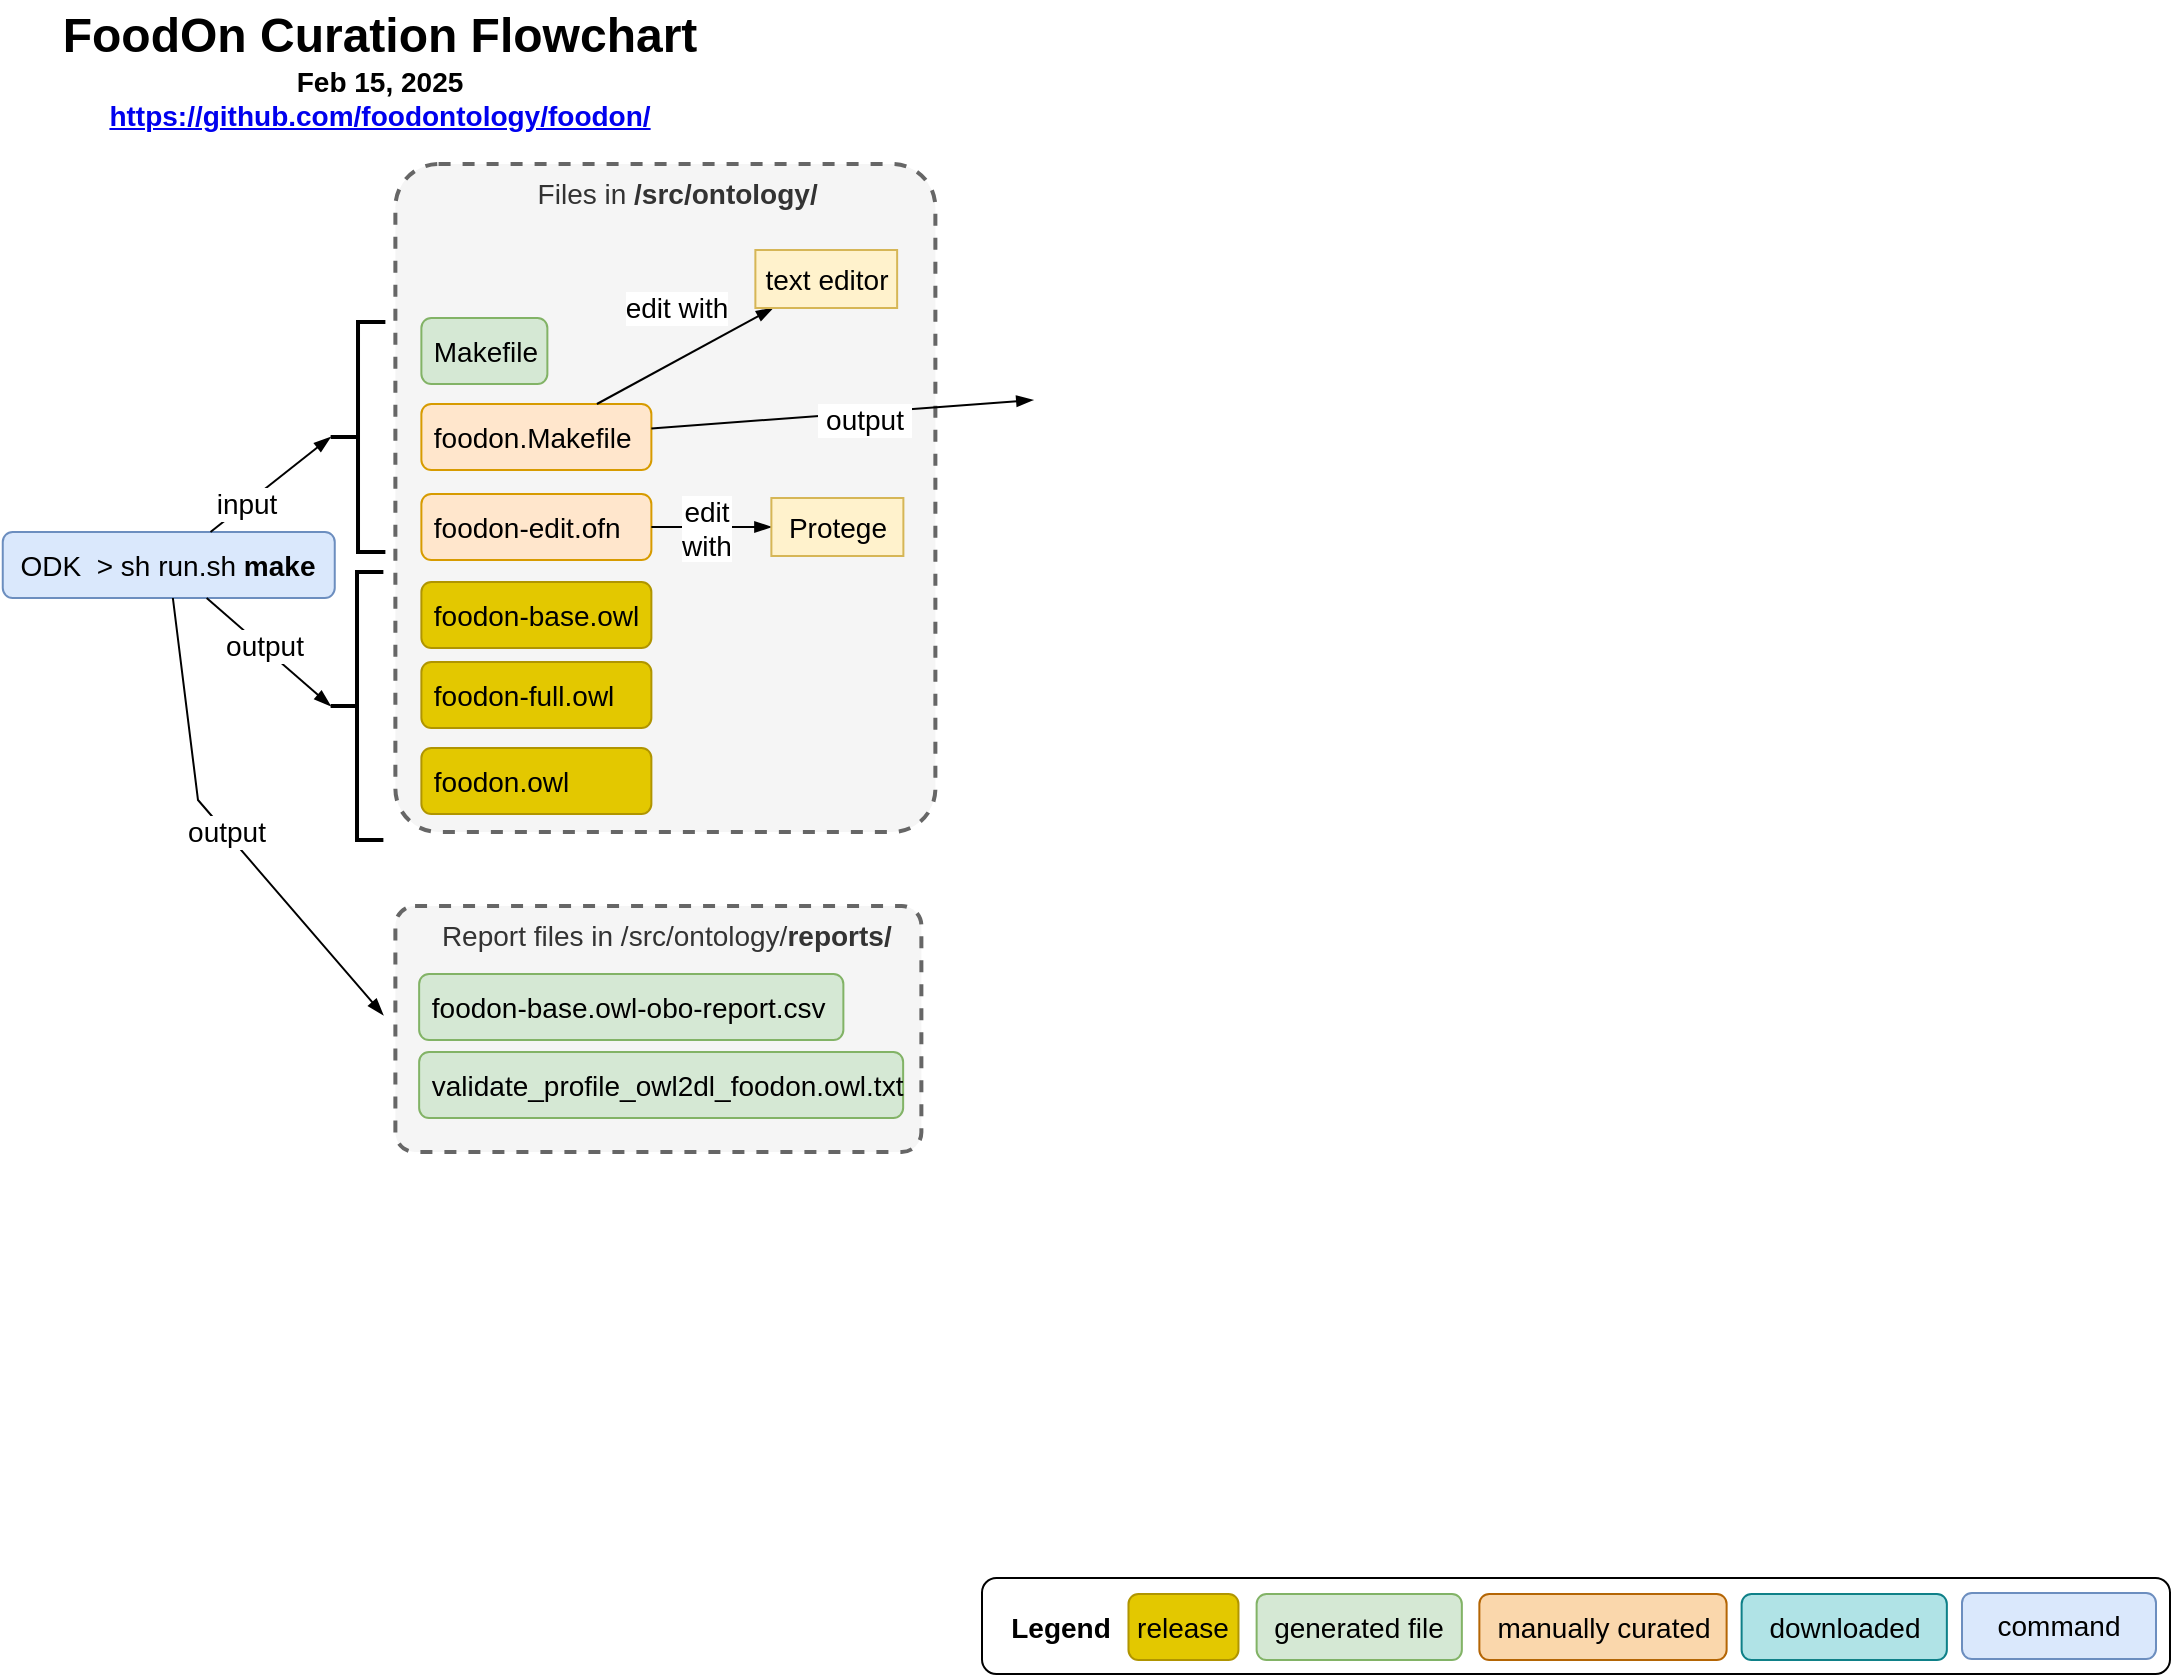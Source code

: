 <mxfile version="16.5.1" type="device" pages="3"><diagram id="n1P1Pr-uf3GvkZnjB2hU" name="Files"><mxGraphModel dx="1619" dy="1034" grid="0" gridSize="10" guides="1" tooltips="1" connect="1" arrows="1" fold="1" page="1" pageScale="1" pageWidth="1100" pageHeight="850" math="0" shadow="0"><root><mxCell id="0"/><mxCell id="Zxuot0La1FkJ_TB4NmyH-4" value="robot" parent="0" visible="0"/><mxCell id="kagq-NyG5xkXEeUmF4hn-34" value="&amp;nbsp; &amp;nbsp;Files in /src/ontology/&lt;b&gt;imports&lt;/b&gt;/" style="rounded=1;whiteSpace=wrap;html=1;fontSize=14;dashed=1;strokeWidth=2;fillColor=#f5f5f5;fontColor=#333333;strokeColor=#666666;align=center;verticalAlign=top;arcSize=6;" parent="Zxuot0La1FkJ_TB4NmyH-4" vertex="1"><mxGeometry x="520.63" y="89" width="570.37" height="584" as="geometry"/></mxCell><mxCell id="kagq-NyG5xkXEeUmF4hn-6" value="&amp;nbsp;chebi_import.owl" style="rounded=1;whiteSpace=wrap;html=1;fontSize=14;align=left;fillColor=#d5e8d4;strokeColor=#82b366;" parent="Zxuot0La1FkJ_TB4NmyH-4" vertex="1"><mxGeometry x="537.13" y="124" width="140" height="33" as="geometry"/></mxCell><mxCell id="kagq-NyG5xkXEeUmF4hn-31" value="&amp;nbsp;cob_import.owl" style="rounded=1;whiteSpace=wrap;html=1;fontSize=14;align=left;fillColor=#d5e8d4;strokeColor=#82b366;" parent="Zxuot0La1FkJ_TB4NmyH-4" vertex="1"><mxGeometry x="537.13" y="165" width="140" height="33" as="geometry"/></mxCell><mxCell id="kagq-NyG5xkXEeUmF4hn-32" value="&lt;span style=&quot;font-size: 14px&quot;&gt;&amp;nbsp;general_import.owl&lt;/span&gt;" style="rounded=1;whiteSpace=wrap;html=1;fontSize=14;align=left;fillColor=#d5e8d4;strokeColor=#82b366;" parent="Zxuot0La1FkJ_TB4NmyH-4" vertex="1"><mxGeometry x="537.13" y="205" width="140" height="33" as="geometry"/></mxCell><mxCell id="kagq-NyG5xkXEeUmF4hn-33" value="&amp;nbsp;ncbitaxon_import.owl" style="rounded=1;whiteSpace=wrap;html=1;fontSize=14;align=left;fillColor=#d5e8d4;strokeColor=#82b366;" parent="Zxuot0La1FkJ_TB4NmyH-4" vertex="1"><mxGeometry x="537.13" y="246" width="140" height="33" as="geometry"/></mxCell><mxCell id="kagq-NyG5xkXEeUmF4hn-45" value="&amp;nbsp;cdno_import.owl" style="rounded=1;whiteSpace=wrap;html=1;fontSize=14;align=left;fillColor=#b0e3e6;strokeColor=#0e8088;" parent="Zxuot0La1FkJ_TB4NmyH-4" vertex="1"><mxGeometry x="536.63" y="313" width="175" height="33" as="geometry"/></mxCell><mxCell id="kagq-NyG5xkXEeUmF4hn-47" value="&amp;nbsp;gaz_import.ofn" style="rounded=1;whiteSpace=wrap;html=1;fontSize=14;align=left;fillColor=#b0e3e6;strokeColor=#0e8088;" parent="Zxuot0La1FkJ_TB4NmyH-4" vertex="1"><mxGeometry x="537.13" y="352" width="175" height="33" as="geometry"/></mxCell><mxCell id="kagq-NyG5xkXEeUmF4hn-48" value="&amp;nbsp;ons_import.owl" style="rounded=1;whiteSpace=wrap;html=1;fontSize=14;align=left;fillColor=#b0e3e6;strokeColor=#0e8088;" parent="Zxuot0La1FkJ_TB4NmyH-4" vertex="1"><mxGeometry x="537.13" y="391" width="175" height="33" as="geometry"/></mxCell><mxCell id="kagq-NyG5xkXEeUmF4hn-49" value="&amp;nbsp;product_type_import.ofn" style="rounded=1;whiteSpace=wrap;html=1;fontSize=14;align=left;fillColor=#d5e8d4;strokeColor=#82b366;" parent="Zxuot0La1FkJ_TB4NmyH-4" vertex="1"><mxGeometry x="536.63" y="443" width="175" height="33" as="geometry"/></mxCell><mxCell id="kagq-NyG5xkXEeUmF4hn-50" value="&amp;nbsp;siren_augment_codes.ofn" style="rounded=1;whiteSpace=wrap;html=1;fontSize=14;align=left;fillColor=#d5e8d4;strokeColor=#82b366;" parent="Zxuot0La1FkJ_TB4NmyH-4" vertex="1"><mxGeometry x="536.63" y="525" width="175" height="33" as="geometry"/></mxCell><mxCell id="kagq-NyG5xkXEeUmF4hn-52" value="&amp;nbsp;foodon_product_import.ofn" style="rounded=1;whiteSpace=wrap;html=1;fontSize=14;align=left;fillColor=#d5e8d4;strokeColor=#82b366;" parent="Zxuot0La1FkJ_TB4NmyH-4" vertex="1"><mxGeometry x="536.63" y="484" width="175" height="33" as="geometry"/></mxCell><mxCell id="kagq-NyG5xkXEeUmF4hn-53" value="&amp;nbsp;robot_animals.ofn" style="rounded=1;whiteSpace=wrap;html=1;fontSize=14;align=left;fillColor=#d5e8d4;strokeColor=#82b366;" parent="Zxuot0La1FkJ_TB4NmyH-4" vertex="1"><mxGeometry x="894.42" y="168" width="121.87" height="33" as="geometry"/></mxCell><mxCell id="kagq-NyG5xkXEeUmF4hn-54" value="&amp;nbsp;robot_dietary.supplement.ofn" style="rounded=1;whiteSpace=wrap;html=1;fontSize=14;align=left;fillColor=#d5e8d4;strokeColor=#82b366;" parent="Zxuot0La1FkJ_TB4NmyH-4" vertex="1"><mxGeometry x="894.42" y="317" width="190" height="33" as="geometry"/></mxCell><mxCell id="kagq-NyG5xkXEeUmF4hn-55" value="" style="strokeWidth=2;html=1;shape=mxgraph.flowchart.annotation_2;align=left;labelPosition=right;pointerEvents=1;fontSize=14;rotation=0;" parent="Zxuot0La1FkJ_TB4NmyH-4" vertex="1"><mxGeometry x="700.37" y="122" width="20" height="161" as="geometry"/></mxCell><mxCell id="kagq-NyG5xkXEeUmF4hn-57" value="&amp;nbsp;chebi_ontofox.txt" style="rounded=1;whiteSpace=wrap;html=1;fontSize=14;align=left;fillColor=#ffe6cc;strokeColor=#d79b00;" parent="Zxuot0La1FkJ_TB4NmyH-4" vertex="1"><mxGeometry x="716.37" y="124" width="140" height="33" as="geometry"/></mxCell><mxCell id="kagq-NyG5xkXEeUmF4hn-58" value="&amp;nbsp;cob_ontofox.txt" style="rounded=1;whiteSpace=wrap;html=1;fontSize=14;align=left;fillColor=#ffe6cc;strokeColor=#d79b00;" parent="Zxuot0La1FkJ_TB4NmyH-4" vertex="1"><mxGeometry x="716.37" y="165" width="140" height="33" as="geometry"/></mxCell><mxCell id="kagq-NyG5xkXEeUmF4hn-59" value="&lt;span style=&quot;font-size: 14px&quot;&gt;&amp;nbsp;general_&lt;/span&gt;ontofox.txt" style="rounded=1;whiteSpace=wrap;html=1;fontSize=14;align=left;fillColor=#ffe6cc;strokeColor=#d79b00;" parent="Zxuot0La1FkJ_TB4NmyH-4" vertex="1"><mxGeometry x="716.37" y="205" width="140" height="33" as="geometry"/></mxCell><mxCell id="kagq-NyG5xkXEeUmF4hn-60" value="&amp;nbsp;ncbitaxon_ontofox.txt" style="rounded=1;whiteSpace=wrap;html=1;fontSize=14;align=left;fillColor=#ffe6cc;strokeColor=#d79b00;" parent="Zxuot0La1FkJ_TB4NmyH-4" vertex="1"><mxGeometry x="716.37" y="246" width="140" height="33" as="geometry"/></mxCell><mxCell id="kagq-NyG5xkXEeUmF4hn-61" value="" style="strokeWidth=2;html=1;shape=mxgraph.flowchart.annotation_2;align=left;labelPosition=right;pointerEvents=1;fontSize=14;rotation=-180;" parent="Zxuot0La1FkJ_TB4NmyH-4" vertex="1"><mxGeometry x="680.13" y="122" width="22.5" height="161" as="geometry"/></mxCell><mxCell id="kagq-NyG5xkXEeUmF4hn-65" value="" style="strokeWidth=2;html=1;shape=mxgraph.flowchart.annotation_2;align=left;labelPosition=right;pointerEvents=1;fontSize=14;rotation=-180;" parent="Zxuot0La1FkJ_TB4NmyH-4" vertex="1"><mxGeometry x="718.63" y="447" width="22.5" height="117" as="geometry"/></mxCell><mxCell id="kagq-NyG5xkXEeUmF4hn-66" value="&amp;nbsp;edit with&amp;nbsp;" style="endArrow=blockThin;rounded=0;fontSize=14;endFill=1;exitX=0;exitY=0.5;exitDx=0;exitDy=0;exitPerimeter=0;html=1;labelBackgroundColor=default;" parent="Zxuot0La1FkJ_TB4NmyH-4" source="kagq-NyG5xkXEeUmF4hn-65" target="kagq-NyG5xkXEeUmF4hn-67" edge="1"><mxGeometry x="-0.153" y="3" width="50" height="50" relative="1" as="geometry"><mxPoint x="784.63" y="342.5" as="sourcePoint"/><mxPoint x="525.429" y="90" as="targetPoint"/><mxPoint x="1" as="offset"/></mxGeometry></mxCell><mxCell id="kagq-NyG5xkXEeUmF4hn-67" value="&lt;span style=&quot;font-size: 14px&quot;&gt;Protege via foodon-edit.ofn&lt;/span&gt;" style="rounded=0;whiteSpace=wrap;html=1;fontSize=14;fillColor=#fff2cc;strokeColor=#d6b656;" parent="Zxuot0La1FkJ_TB4NmyH-4" vertex="1"><mxGeometry x="741.13" y="539" width="185" height="25" as="geometry"/></mxCell><mxCell id="kagq-NyG5xkXEeUmF4hn-68" value="" style="strokeWidth=2;html=1;shape=mxgraph.flowchart.annotation_2;align=left;labelPosition=right;pointerEvents=1;fontSize=14;rotation=-180;" parent="Zxuot0La1FkJ_TB4NmyH-4" vertex="1"><mxGeometry x="718.63" y="311" width="22.5" height="117" as="geometry"/></mxCell><mxCell id="kagq-NyG5xkXEeUmF4hn-70" value="" style="endArrow=blockThin;rounded=0;fontSize=14;endFill=1;labelBackgroundColor=none;" parent="Zxuot0La1FkJ_TB4NmyH-4" edge="1" source="dw9ndIeTyJLsOfFiLtXb-10"><mxGeometry x="-0.998" y="-42" width="50" height="50" relative="1" as="geometry"><mxPoint x="855" y="369" as="sourcePoint"/><mxPoint x="741.127" y="368.668" as="targetPoint"/><mxPoint as="offset"/></mxGeometry></mxCell><mxCell id="kagq-NyG5xkXEeUmF4hn-73" value="&amp;nbsp;robot_food_process.ofn" style="rounded=1;whiteSpace=wrap;html=1;fontSize=14;align=left;fillColor=#d5e8d4;strokeColor=#82b366;" parent="Zxuot0La1FkJ_TB4NmyH-4" vertex="1"><mxGeometry x="893.92" y="356" width="190" height="33" as="geometry"/></mxCell><mxCell id="kagq-NyG5xkXEeUmF4hn-74" value="&amp;nbsp;robot_meat_cuts.ofn" style="rounded=1;whiteSpace=wrap;html=1;fontSize=14;align=left;fillColor=#d5e8d4;strokeColor=#82b366;" parent="Zxuot0La1FkJ_TB4NmyH-4" vertex="1"><mxGeometry x="893.92" y="128" width="190" height="33" as="geometry"/></mxCell><mxCell id="kagq-NyG5xkXEeUmF4hn-75" value="&amp;nbsp;robot_pasta.ofn" style="rounded=1;whiteSpace=wrap;html=1;fontSize=14;align=left;fillColor=#d5e8d4;strokeColor=#82b366;" parent="Zxuot0La1FkJ_TB4NmyH-4" vertex="1"><mxGeometry x="893.92" y="396" width="190" height="33" as="geometry"/></mxCell><mxCell id="kagq-NyG5xkXEeUmF4hn-76" value="&amp;nbsp;robot_plant_parts.ofn" style="rounded=1;whiteSpace=wrap;html=1;fontSize=14;align=left;fillColor=#d5e8d4;strokeColor=#82b366;" parent="Zxuot0La1FkJ_TB4NmyH-4" vertex="1"><mxGeometry x="894.42" y="436" width="190" height="33" as="geometry"/></mxCell><mxCell id="kagq-NyG5xkXEeUmF4hn-77" value="&amp;nbsp;robot_process.ofn" style="rounded=1;whiteSpace=wrap;html=1;fontSize=14;align=left;fillColor=#d5e8d4;strokeColor=#82b366;" parent="Zxuot0La1FkJ_TB4NmyH-4" vertex="1"><mxGeometry x="894.42" y="261" width="190" height="33" as="geometry"/></mxCell><mxCell id="kagq-NyG5xkXEeUmF4hn-78" value="&amp;nbsp;robot_seafood.ofn" style="rounded=1;whiteSpace=wrap;html=1;fontSize=14;align=left;fillColor=#d5e8d4;strokeColor=#82b366;" parent="Zxuot0La1FkJ_TB4NmyH-4" vertex="1"><mxGeometry x="894.42" y="208" width="121.87" height="33" as="geometry"/></mxCell><mxCell id="kagq-NyG5xkXEeUmF4hn-79" value="&amp;nbsp;robot_wine.ofn" style="rounded=1;whiteSpace=wrap;html=1;fontSize=14;align=left;fillColor=#d5e8d4;strokeColor=#82b366;" parent="Zxuot0La1FkJ_TB4NmyH-4" vertex="1"><mxGeometry x="893.92" y="476" width="190" height="33" as="geometry"/></mxCell><mxCell id="kagq-NyG5xkXEeUmF4hn-80" value="&lt;b&gt;&amp;gt; robot ... &lt;br&gt;&lt;/b&gt;see robot/README.md and FoodOn Google Sheets:&lt;br&gt;&lt;span&gt;Robot (&lt;/span&gt;&lt;a href=&quot;https://bit.ly/4hAYMHh&quot;&gt;bit.ly/4hAYMHh&lt;/a&gt;&lt;span&gt;)&amp;nbsp;&lt;br&gt;&lt;/span&gt;&lt;span&gt;Animal (&lt;/span&gt;&lt;a href=&quot;https://bit.ly/4jXGNfD&quot;&gt;bit.ly/4jXGNfD&lt;/a&gt;&lt;span&gt;)&lt;br&gt;&lt;/span&gt;&lt;span&gt;Plant (&lt;/span&gt;&lt;a href=&quot;https://bit.ly/4hFFHU9&quot;&gt;bit.ly/4hFFHU9&lt;/a&gt;&lt;span&gt;)&amp;nbsp;&lt;/span&gt;&lt;span&gt;&lt;br&gt;&lt;/span&gt;" style="rounded=1;whiteSpace=wrap;html=1;fontSize=14;strokeWidth=1;fillColor=#dae8fc;strokeColor=#6c8ebf;" parent="Zxuot0La1FkJ_TB4NmyH-4" vertex="1"><mxGeometry x="902" y="682.5" width="190" height="106.5" as="geometry"/></mxCell><mxCell id="kagq-NyG5xkXEeUmF4hn-81" value="" style="strokeWidth=2;html=1;shape=mxgraph.flowchart.annotation_2;align=left;labelPosition=right;pointerEvents=1;fontSize=14;rotation=0;" parent="Zxuot0La1FkJ_TB4NmyH-4" vertex="1"><mxGeometry x="868.92" y="122" width="22.5" height="390" as="geometry"/></mxCell><mxCell id="HEGczAj6RnPgkF3aHtss-11" value="Components specific to some animals." style="text;html=1;strokeColor=none;fillColor=none;align=left;verticalAlign=middle;whiteSpace=wrap;rounded=0;fontSize=14;fontStyle=2" vertex="1" parent="Zxuot0La1FkJ_TB4NmyH-4"><mxGeometry x="914" y="43" width="144" height="38" as="geometry"/></mxCell><mxCell id="HEGczAj6RnPgkF3aHtss-12" value="" style="endArrow=blockThin;html=1;rounded=0;fontSize=14;endFill=1;" edge="1" parent="Zxuot0La1FkJ_TB4NmyH-4" source="HEGczAj6RnPgkF3aHtss-11" target="kagq-NyG5xkXEeUmF4hn-74"><mxGeometry x="-0.043" width="50" height="50" relative="1" as="geometry"><mxPoint x="1376.55" y="142.5" as="sourcePoint"/><mxPoint x="1468.553" y="142.067" as="targetPoint"/><mxPoint as="offset"/></mxGeometry></mxCell><mxCell id="HEGczAj6RnPgkF3aHtss-13" value="&lt;span style=&quot;font-style: normal&quot;&gt;Phasing&lt;br&gt;out&lt;/span&gt;" style="text;html=1;strokeColor=none;fillColor=none;align=left;verticalAlign=middle;whiteSpace=wrap;rounded=0;fontSize=14;fontStyle=2" vertex="1" parent="Zxuot0La1FkJ_TB4NmyH-4"><mxGeometry x="1039.29" y="185.5" width="61" height="38" as="geometry"/></mxCell><mxCell id="HEGczAj6RnPgkF3aHtss-14" value="" style="endArrow=blockThin;html=1;rounded=0;fontSize=14;endFill=1;" edge="1" parent="Zxuot0La1FkJ_TB4NmyH-4" source="HEGczAj6RnPgkF3aHtss-13" target="kagq-NyG5xkXEeUmF4hn-53"><mxGeometry x="-0.043" width="50" height="50" relative="1" as="geometry"><mxPoint x="1322.67" y="199.5" as="sourcePoint"/><mxPoint x="898.29" y="184.5" as="targetPoint"/><mxPoint as="offset"/></mxGeometry></mxCell><mxCell id="HEGczAj6RnPgkF3aHtss-15" value="" style="endArrow=blockThin;html=1;rounded=0;fontSize=14;endFill=1;" edge="1" parent="Zxuot0La1FkJ_TB4NmyH-4" source="HEGczAj6RnPgkF3aHtss-13" target="kagq-NyG5xkXEeUmF4hn-78"><mxGeometry x="-0.043" width="50" height="50" relative="1" as="geometry"><mxPoint x="1127.17" y="206.788" as="sourcePoint"/><mxPoint x="1052.42" y="201.377" as="targetPoint"/><mxPoint as="offset"/></mxGeometry></mxCell><mxCell id="HEGczAj6RnPgkF3aHtss-22" value="" style="endArrow=none;html=1;rounded=0;fontSize=14;exitX=0;exitY=0.5;exitDx=0;exitDy=0;endFill=1;exitPerimeter=0;entryX=0;entryY=0.5;entryDx=0;entryDy=0;entryPerimeter=0;" edge="1" parent="Zxuot0La1FkJ_TB4NmyH-4" source="kagq-NyG5xkXEeUmF4hn-55"><mxGeometry x="-0.088" width="50" height="50" relative="1" as="geometry"><mxPoint x="789" y="202.5" as="sourcePoint"/><mxPoint x="697" y="202.5" as="targetPoint"/><mxPoint as="offset"/></mxGeometry></mxCell><mxCell id="HEGczAj6RnPgkF3aHtss-23" value="" style="strokeWidth=2;html=1;shape=mxgraph.flowchart.annotation_2;align=left;labelPosition=right;pointerEvents=1;fontSize=14;rotation=0;" vertex="1" parent="Zxuot0La1FkJ_TB4NmyH-4"><mxGeometry x="846.42" y="323" width="22.5" height="182" as="geometry"/></mxCell><mxCell id="HEGczAj6RnPgkF3aHtss-25" value="Merge into new &quot;processed food&quot; template" style="text;html=1;strokeColor=none;fillColor=none;align=left;verticalAlign=middle;whiteSpace=wrap;rounded=0;fontSize=14;fontStyle=2" vertex="1" parent="Zxuot0La1FkJ_TB4NmyH-4"><mxGeometry x="734.97" y="401.5" width="111.45" height="25" as="geometry"/></mxCell><mxCell id="HEGczAj6RnPgkF3aHtss-26" value="" style="rounded=0;orthogonalLoop=1;jettySize=auto;html=1;labelBackgroundColor=#FFFFFF;fontSize=14;endArrow=blockThin;endFill=1;" edge="1" parent="Zxuot0La1FkJ_TB4NmyH-4" source="kagq-NyG5xkXEeUmF4hn-80" target="HEGczAj6RnPgkF3aHtss-16"><mxGeometry relative="1" as="geometry"><mxPoint x="432.404" y="607.13" as="sourcePoint"/><mxPoint x="487.63" y="840.5" as="targetPoint"/></mxGeometry></mxCell><mxCell id="HEGczAj6RnPgkF3aHtss-27" value="&amp;nbsp; input&amp;nbsp;" style="edgeLabel;html=1;align=center;verticalAlign=middle;resizable=0;points=[];" vertex="1" connectable="0" parent="HEGczAj6RnPgkF3aHtss-26"><mxGeometry x="-0.258" y="-2" relative="1" as="geometry"><mxPoint x="-4" y="2" as="offset"/></mxGeometry></mxCell><mxCell id="HEGczAj6RnPgkF3aHtss-28" value="" style="rounded=0;orthogonalLoop=1;jettySize=auto;html=1;labelBackgroundColor=#FFFFFF;fontSize=14;endArrow=blockThin;endFill=1;entryX=0.5;entryY=1;entryDx=0;entryDy=0;" edge="1" parent="Zxuot0La1FkJ_TB4NmyH-4" source="kagq-NyG5xkXEeUmF4hn-80" target="kagq-NyG5xkXEeUmF4hn-79"><mxGeometry relative="1" as="geometry"><mxPoint x="451.404" y="608.63" as="sourcePoint"/><mxPoint x="1107.63" y="519" as="targetPoint"/></mxGeometry></mxCell><mxCell id="HEGczAj6RnPgkF3aHtss-29" value="&amp;nbsp;output&amp;nbsp;" style="edgeLabel;html=1;align=center;verticalAlign=middle;resizable=0;points=[];" vertex="1" connectable="0" parent="HEGczAj6RnPgkF3aHtss-28"><mxGeometry x="-0.258" y="-2" relative="1" as="geometry"><mxPoint as="offset"/></mxGeometry></mxCell><mxCell id="dw9ndIeTyJLsOfFiLtXb-10" value="&lt;span style=&quot;text-align: center&quot;&gt;&amp;nbsp;Manually curated&lt;/span&gt;" style="text;html=1;strokeColor=none;fillColor=none;align=left;verticalAlign=middle;whiteSpace=wrap;rounded=0;fontSize=14;fontStyle=2" vertex="1" parent="Zxuot0La1FkJ_TB4NmyH-4"><mxGeometry x="753.13" y="313" width="78.37" height="43" as="geometry"/></mxCell><mxCell id="dw9ndIeTyJLsOfFiLtXb-20" value="" style="group" vertex="1" connectable="0" parent="Zxuot0La1FkJ_TB4NmyH-4"><mxGeometry x="659.93" y="697" width="185" height="89" as="geometry"/></mxCell><mxCell id="HEGczAj6RnPgkF3aHtss-16" value="&amp;nbsp; Robot Build Files in /src/ontology/imports&lt;b&gt;/robot/&amp;nbsp;&lt;/b&gt;" style="rounded=1;whiteSpace=wrap;html=1;fontSize=14;dashed=1;strokeWidth=2;fillColor=#f5f5f5;fontColor=#333333;strokeColor=#666666;align=center;verticalAlign=top;arcSize=8;" vertex="1" parent="dw9ndIeTyJLsOfFiLtXb-20"><mxGeometry width="185" height="89" as="geometry"/></mxCell><mxCell id="HEGczAj6RnPgkF3aHtss-30" value="&amp;nbsp;meat_cuts.tsv&amp;nbsp;" style="rounded=1;whiteSpace=wrap;html=1;fontSize=14;align=left;fillColor=#ffe6cc;strokeColor=#d79b00;" vertex="1" parent="dw9ndIeTyJLsOfFiLtXb-20"><mxGeometry x="9" y="49" width="107" height="33" as="geometry"/></mxCell><mxCell id="dw9ndIeTyJLsOfFiLtXb-1" value="&lt;meta charset=&quot;utf-8&quot;&gt;&lt;span style=&quot;color: rgb(0, 0, 0); font-family: helvetica; font-size: 14px; font-style: normal; font-weight: 400; letter-spacing: normal; text-align: left; text-indent: 0px; text-transform: none; word-spacing: 0px; background-color: rgb(248, 249, 250); display: inline; float: none;&quot;&gt;etc.&lt;/span&gt;" style="text;whiteSpace=wrap;html=1;" vertex="1" parent="dw9ndIeTyJLsOfFiLtXb-20"><mxGeometry x="126.005" y="51.001" width="43" height="29" as="geometry"/></mxCell><mxCell id="Zxuot0La1FkJ_TB4NmyH-3" value="animal parts" parent="0" visible="0"/><mxCell id="HEGczAj6RnPgkF3aHtss-2" value="&lt;span style=&quot;text-align: left;&quot;&gt;&amp;nbsp;&amp;gt; pytnon3 scripts/&lt;b&gt;run_organism_parts.py&lt;/b&gt;&lt;/span&gt;" style="rounded=1;whiteSpace=wrap;html=1;fontSize=14;strokeWidth=1;fillColor=#dae8fc;strokeColor=#6c8ebf;fontStyle=0" vertex="1" parent="Zxuot0La1FkJ_TB4NmyH-3"><mxGeometry x="188.06" y="601" width="274.88" height="34.5" as="geometry"/></mxCell><mxCell id="HEGczAj6RnPgkF3aHtss-5" value="" style="rounded=0;orthogonalLoop=1;jettySize=auto;html=1;labelBackgroundColor=#FFFFFF;fontSize=14;endArrow=blockThin;endFill=1;" edge="1" parent="Zxuot0La1FkJ_TB4NmyH-3" source="HEGczAj6RnPgkF3aHtss-2" target="HEGczAj6RnPgkF3aHtss-1"><mxGeometry relative="1" as="geometry"><mxPoint x="439" y="635.604" as="sourcePoint"/><mxPoint x="522" y="635.008" as="targetPoint"/></mxGeometry></mxCell><mxCell id="HEGczAj6RnPgkF3aHtss-6" value="input" style="edgeLabel;html=1;align=center;verticalAlign=middle;resizable=0;points=[];" vertex="1" connectable="0" parent="HEGczAj6RnPgkF3aHtss-5"><mxGeometry x="-0.258" y="-2" relative="1" as="geometry"><mxPoint as="offset"/></mxGeometry></mxCell><mxCell id="dw9ndIeTyJLsOfFiLtXb-9" value="" style="group" vertex="1" connectable="0" parent="Zxuot0La1FkJ_TB4NmyH-3"><mxGeometry x="212.94" y="665" width="226.06" height="169" as="geometry"/></mxCell><mxCell id="HEGczAj6RnPgkF3aHtss-1" value="&amp;nbsp; Template build files in /src/ontology/imports&lt;b&gt;/animal/ etc&lt;/b&gt;." style="rounded=1;whiteSpace=wrap;html=1;fontSize=14;dashed=1;strokeWidth=2;fillColor=#f5f5f5;fontColor=#333333;strokeColor=#666666;align=center;verticalAlign=top;arcSize=8;" vertex="1" parent="dw9ndIeTyJLsOfFiLtXb-9"><mxGeometry width="226.06" height="169" as="geometry"/></mxCell><mxCell id="HEGczAj6RnPgkF3aHtss-7" value="&lt;span style=&quot;text-align: center&quot;&gt;&amp;nbsp;resources/id_mapping_table.tsv&lt;/span&gt;" style="rounded=1;whiteSpace=wrap;html=1;fontSize=14;align=left;fillColor=#ffe6cc;strokeColor=#d79b00;" vertex="1" parent="dw9ndIeTyJLsOfFiLtXb-9"><mxGeometry x="9.06" y="87.0" width="207" height="33" as="geometry"/></mxCell><mxCell id="HEGczAj6RnPgkF3aHtss-8" value="&lt;span style=&quot;text-align: center&quot;&gt;&amp;nbsp;resources/species_list.tsv&lt;/span&gt;" style="rounded=1;whiteSpace=wrap;html=1;fontSize=14;align=left;fillColor=#ffe6cc;strokeColor=#d79b00;" vertex="1" parent="dw9ndIeTyJLsOfFiLtXb-9"><mxGeometry x="10.06" y="126.0" width="206" height="33" as="geometry"/></mxCell><mxCell id="HEGczAj6RnPgkF3aHtss-9" value="&lt;span style=&quot;text-align: center&quot;&gt;&amp;nbsp;animal_parts.tsv&lt;/span&gt;" style="rounded=1;whiteSpace=wrap;html=1;fontSize=14;align=left;fillColor=#ffe6cc;strokeColor=#d79b00;" vertex="1" parent="dw9ndIeTyJLsOfFiLtXb-9"><mxGeometry x="9.06" y="51" width="150" height="33" as="geometry"/></mxCell><mxCell id="kagq-NyG5xkXEeUmF4hn-90" value="" style="rounded=0;orthogonalLoop=1;jettySize=auto;html=1;labelBackgroundColor=#FFFFFF;fontSize=14;endArrow=blockThin;endFill=1;" parent="Zxuot0La1FkJ_TB4NmyH-3" source="HEGczAj6RnPgkF3aHtss-2" target="kagq-NyG5xkXEeUmF4hn-51" edge="1"><mxGeometry relative="1" as="geometry"/></mxCell><mxCell id="HEGczAj6RnPgkF3aHtss-4" value="&amp;nbsp;output&amp;nbsp;" style="edgeLabel;html=1;align=center;verticalAlign=middle;resizable=0;points=[];" vertex="1" connectable="0" parent="kagq-NyG5xkXEeUmF4hn-90"><mxGeometry x="-0.258" y="-2" relative="1" as="geometry"><mxPoint as="offset"/></mxGeometry></mxCell><mxCell id="kagq-NyG5xkXEeUmF4hn-51" value="&amp;nbsp;animal_parts.owl" style="rounded=1;whiteSpace=wrap;html=1;fontSize=14;align=left;fillColor=#d5e8d4;strokeColor=#82b366;" parent="Zxuot0La1FkJ_TB4NmyH-3" vertex="1"><mxGeometry x="536.63" y="579" width="175" height="33" as="geometry"/></mxCell><mxCell id="kagq-NyG5xkXEeUmF4hn-82" value="" style="strokeWidth=2;html=1;shape=mxgraph.flowchart.annotation_2;align=left;labelPosition=right;pointerEvents=1;fontSize=14;rotation=-180;" parent="Zxuot0La1FkJ_TB4NmyH-3" vertex="1"><mxGeometry x="718.63" y="574.75" width="22.5" height="39" as="geometry"/></mxCell><mxCell id="HEGczAj6RnPgkF3aHtss-10" value="Animal / Plant / Seafood / Fungi templates&lt;span style=&quot;background-color: rgb(255 , 255 , 255)&quot;&gt;&lt;br&gt;&lt;/span&gt;" style="text;html=1;strokeColor=none;fillColor=none;align=left;verticalAlign=middle;whiteSpace=wrap;rounded=0;fontSize=14;fontStyle=2" vertex="1" parent="Zxuot0La1FkJ_TB4NmyH-3"><mxGeometry x="746" y="583" width="167" height="38" as="geometry"/></mxCell><mxCell id="Zxuot0La1FkJ_TB4NmyH-2" value="release" parent="0" visible="0"/><mxCell id="kagq-NyG5xkXEeUmF4hn-15" value="&amp;nbsp; &amp;nbsp;Files in /" style="rounded=1;whiteSpace=wrap;html=1;fontSize=14;dashed=1;strokeWidth=2;fillColor=#f5f5f5;fontColor=#333333;strokeColor=#666666;align=center;verticalAlign=top;" parent="Zxuot0La1FkJ_TB4NmyH-2" vertex="1"><mxGeometry x="19.13" y="635" width="148.5" height="169" as="geometry"/></mxCell><mxCell id="kagq-NyG5xkXEeUmF4hn-16" value="&lt;font style=&quot;font-size: 14px&quot;&gt;ODK &amp;gt; sh run.sh &lt;b&gt;make prepare_releas&lt;/b&gt;e&lt;/font&gt;" style="rounded=1;whiteSpace=wrap;html=1;fontSize=14;strokeWidth=1;fillColor=#dae8fc;strokeColor=#6c8ebf;" parent="Zxuot0La1FkJ_TB4NmyH-2" vertex="1"><mxGeometry x="20.38" y="539" width="148" height="58" as="geometry"/></mxCell><mxCell id="kagq-NyG5xkXEeUmF4hn-20" value="&amp;nbsp;foodon-full.owl" style="rounded=1;whiteSpace=wrap;html=1;fontSize=14;align=left;fillColor=#e3c800;fontColor=#000000;strokeColor=#B09500;" parent="Zxuot0La1FkJ_TB4NmyH-2" vertex="1"><mxGeometry x="36.63" y="753" width="115" height="33" as="geometry"/></mxCell><mxCell id="kagq-NyG5xkXEeUmF4hn-21" value="&amp;nbsp;foodon-base.owl" style="rounded=1;whiteSpace=wrap;html=1;fontSize=14;align=left;fillColor=#e3c800;fontColor=#000000;strokeColor=#B09500;" parent="Zxuot0La1FkJ_TB4NmyH-2" vertex="1"><mxGeometry x="36.63" y="713" width="115" height="33" as="geometry"/></mxCell><mxCell id="kagq-NyG5xkXEeUmF4hn-22" value="&amp;nbsp;foodon.owl" style="rounded=1;whiteSpace=wrap;html=1;fontSize=14;align=left;fillColor=#e3c800;fontColor=#000000;strokeColor=#B09500;" parent="Zxuot0La1FkJ_TB4NmyH-2" vertex="1"><mxGeometry x="36.63" y="673" width="115" height="33" as="geometry"/></mxCell><mxCell id="kagq-NyG5xkXEeUmF4hn-25" value="output" style="endArrow=blockThin;html=1;rounded=0;fontSize=14;endFill=1;" parent="Zxuot0La1FkJ_TB4NmyH-2" source="kagq-NyG5xkXEeUmF4hn-16" target="kagq-NyG5xkXEeUmF4hn-15" edge="1"><mxGeometry width="50" height="50" relative="1" as="geometry"><mxPoint x="95.38" y="597.49" as="sourcePoint"/><mxPoint x="292.38" y="666.004" as="targetPoint"/><Array as="points"/></mxGeometry></mxCell><mxCell id="kagq-NyG5xkXEeUmF4hn-30" value="part of" style="endArrow=blockThin;html=1;rounded=0;fontSize=14;endFill=1;" parent="Zxuot0La1FkJ_TB4NmyH-2" source="kagq-NyG5xkXEeUmF4hn-11" target="kagq-NyG5xkXEeUmF4hn-16" edge="1"><mxGeometry x="0.328" width="50" height="50" relative="1" as="geometry"><mxPoint x="83.25" y="365" as="sourcePoint"/><mxPoint x="86.63" y="198" as="targetPoint"/><Array as="points"/><mxPoint as="offset"/></mxGeometry></mxCell><mxCell id="Zxuot0La1FkJ_TB4NmyH-1" value="deprecate" parent="0" visible="0"/><mxCell id="kagq-NyG5xkXEeUmF4hn-85" value="&lt;span style=&quot;background-color: rgb(255 , 255 , 255) ; line-height: 1&quot;&gt;Manually annotate and then&lt;br&gt;move deprecated terms here.&lt;br&gt;&lt;ul&gt;&lt;li&gt;&lt;span style=&quot;background-color: rgb(255 , 255 , 255)&quot;&gt;&amp;nbsp; owl:deprecate = true; &lt;/span&gt;&lt;/li&gt;&lt;li&gt;&lt;span style=&quot;background-color: rgb(255 , 255 , 255)&quot;&gt;&amp;nbsp; obsolete: [label]; &lt;/span&gt;&lt;/li&gt;&lt;li&gt;&lt;span style=&quot;background-color: rgb(255 , 255 , 255)&quot;&gt;&amp;nbsp; term-replaced-by: [URI]&lt;/span&gt;&lt;/li&gt;&lt;/ul&gt;&lt;/span&gt;" style="text;html=1;strokeColor=none;fillColor=none;align=left;verticalAlign=middle;whiteSpace=wrap;rounded=0;fontSize=14;fontStyle=2" parent="Zxuot0La1FkJ_TB4NmyH-1" vertex="1"><mxGeometry x="453" y="685.25" width="232.06" height="106" as="geometry"/></mxCell><mxCell id="kagq-NyG5xkXEeUmF4hn-84" value="" style="endArrow=blockThin;html=1;rounded=0;fontSize=14;endFill=1;exitX=0.5;exitY=0;exitDx=0;exitDy=0;" parent="Zxuot0La1FkJ_TB4NmyH-1" source="kagq-NyG5xkXEeUmF4hn-85" target="kagq-NyG5xkXEeUmF4hn-46" edge="1"><mxGeometry x="-1" y="34" width="50" height="50" relative="1" as="geometry"><mxPoint x="773.63" y="453" as="sourcePoint"/><mxPoint x="734.627" y="452.668" as="targetPoint"/><mxPoint x="33" y="-33" as="offset"/></mxGeometry></mxCell><mxCell id="kagq-NyG5xkXEeUmF4hn-46" value="&amp;nbsp;deprecation_import.ofn" style="rounded=1;whiteSpace=wrap;html=1;fontSize=14;align=left;fillColor=#ffe6cc;strokeColor=#d79b00;" parent="Zxuot0La1FkJ_TB4NmyH-1" vertex="1"><mxGeometry x="536.63" y="621" width="175" height="33" as="geometry"/></mxCell><mxCell id="Zxuot0La1FkJ_TB4NmyH-5" value="ODK Import" parent="0" visible="0"/><mxCell id="HEGczAj6RnPgkF3aHtss-18" value="input" style="endArrow=blockThin;html=1;rounded=0;fontSize=14;endFill=1;" edge="1" parent="Zxuot0La1FkJ_TB4NmyH-5" source="kagq-NyG5xkXEeUmF4hn-35"><mxGeometry x="-0.498" y="1" width="50" height="50" relative="1" as="geometry"><mxPoint x="138.63" y="161.613" as="sourcePoint"/><mxPoint x="715" y="120" as="targetPoint"/><mxPoint as="offset"/></mxGeometry></mxCell><mxCell id="HEGczAj6RnPgkF3aHtss-19" value="output" style="endArrow=blockThin;html=1;rounded=0;fontSize=14;endFill=1;" edge="1" parent="Zxuot0La1FkJ_TB4NmyH-5" source="kagq-NyG5xkXEeUmF4hn-35"><mxGeometry x="-0.386" width="50" height="50" relative="1" as="geometry"><mxPoint x="138.63" y="161.613" as="sourcePoint"/><mxPoint x="592" y="116" as="targetPoint"/><mxPoint as="offset"/></mxGeometry></mxCell><mxCell id="kagq-NyG5xkXEeUmF4hn-35" value="&lt;div style=&quot;text-align: center&quot;&gt;ODK &amp;gt; s&lt;b&gt;h run&lt;/b&gt;.sh&lt;b&gt; make update_[chebi | cob etc.]&lt;/b&gt;&lt;/div&gt;&lt;font style=&quot;font-size: 14px&quot;&gt;&lt;div style=&quot;text-align: center&quot;&gt;&lt;span&gt;(calls&amp;nbsp;&lt;/span&gt;&lt;span style=&quot;font-style: normal&quot;&gt;OntoFox service)&lt;/span&gt;&lt;/div&gt;&lt;/font&gt;" style="rounded=1;whiteSpace=wrap;html=1;fontSize=14;strokeWidth=1;fillColor=#dae8fc;strokeColor=#6c8ebf;fontStyle=2;align=left;" parent="Zxuot0La1FkJ_TB4NmyH-5" vertex="1"><mxGeometry x="476.69" y="21.5" width="323.37" height="40" as="geometry"/></mxCell><mxCell id="Zxuot0La1FkJ_TB4NmyH-6" value="Maintenance" parent="0" visible="0"/><mxCell id="kagq-NyG5xkXEeUmF4hn-37" value="&lt;span style=&quot;font-style: normal&quot;&gt;ODK &amp;gt; sh &lt;/span&gt;&lt;span style=&quot;font-style: normal&quot;&gt;&amp;nbsp;run.sh &lt;b&gt;make update_repo&lt;/b&gt;&lt;/span&gt;" style="rounded=1;whiteSpace=wrap;html=1;fontSize=14;strokeWidth=1;fillColor=#dae8fc;strokeColor=#6c8ebf;fontStyle=2" parent="Zxuot0La1FkJ_TB4NmyH-6" vertex="1"><mxGeometry x="12.25" y="89" width="140" height="53" as="geometry"/></mxCell><mxCell id="kagq-NyG5xkXEeUmF4hn-23" value="&amp;nbsp;output&amp;nbsp;" style="endArrow=blockThin;html=1;rounded=0;fontSize=14;endFill=1;entryX=0;entryY=0;entryDx=0;entryDy=0;" parent="Zxuot0La1FkJ_TB4NmyH-6" source="kagq-NyG5xkXEeUmF4hn-37" target="kagq-NyG5xkXEeUmF4hn-38" edge="1"><mxGeometry x="-0.259" y="-1" width="50" height="50" relative="1" as="geometry"><mxPoint x="188.63" y="77" as="sourcePoint"/><mxPoint x="277.63" y="29" as="targetPoint"/><mxPoint as="offset"/></mxGeometry></mxCell><mxCell id="kagq-NyG5xkXEeUmF4hn-40" value="&amp;nbsp;input&amp;nbsp;" style="endArrow=blockThin;html=1;rounded=0;fontSize=14;endFill=1;" parent="Zxuot0La1FkJ_TB4NmyH-6" source="kagq-NyG5xkXEeUmF4hn-37" target="kagq-NyG5xkXEeUmF4hn-29" edge="1"><mxGeometry x="-0.162" y="1" width="50" height="50" relative="1" as="geometry"><mxPoint x="79.697" y="198" as="sourcePoint"/><mxPoint x="183.63" y="229.718" as="targetPoint"/><mxPoint as="offset"/></mxGeometry></mxCell><mxCell id="kagq-NyG5xkXEeUmF4hn-29" value="&amp;nbsp;foodon-odk.yaml" style="rounded=1;whiteSpace=wrap;html=1;fontSize=14;align=left;fillColor=#ffe6cc;strokeColor=#d79b00;" parent="Zxuot0La1FkJ_TB4NmyH-6" vertex="1"><mxGeometry x="219.69" y="119" width="115" height="33" as="geometry"/></mxCell><mxCell id="1" parent="0"/><mxCell id="kagq-NyG5xkXEeUmF4hn-10" value="&amp;nbsp; &amp;nbsp;Files in &lt;b&gt;/src/ontology/&lt;/b&gt;" style="rounded=1;whiteSpace=wrap;html=1;fontSize=14;dashed=1;strokeWidth=2;fillColor=#f5f5f5;fontColor=#333333;strokeColor=#666666;align=center;verticalAlign=top;arcSize=8;" parent="1" vertex="1"><mxGeometry x="206.69" y="89" width="270" height="334" as="geometry"/></mxCell><mxCell id="PtP6He2PDc_QGK5Mo5bO-11" value="" style="rounded=1;whiteSpace=wrap;html=1;fontSize=14;strokeWidth=1;align=center;verticalAlign=top;" vertex="1" parent="1"><mxGeometry x="500" y="796" width="594" height="48" as="geometry"/></mxCell><mxCell id="kagq-NyG5xkXEeUmF4hn-1" value="&lt;font&gt;&lt;span style=&quot;font-weight: bold ; font-size: 24px&quot;&gt;FoodOn Curation Flowchart&lt;/span&gt;&lt;br&gt;&lt;font style=&quot;font-weight: bold ; font-size: 14px&quot;&gt;Feb 15, 2025&lt;br&gt;&lt;/font&gt;&lt;b&gt;&lt;a href=&quot;https://github.com/foodontology/foodon/&quot;&gt;&lt;font style=&quot;font-size: 14px&quot;&gt;https://github.com/foodontology/foodon/&lt;/font&gt;&lt;/a&gt;&lt;/b&gt;&lt;br&gt;&lt;/font&gt;" style="text;html=1;strokeColor=none;fillColor=none;align=center;verticalAlign=middle;whiteSpace=wrap;rounded=0;" parent="1" vertex="1"><mxGeometry x="19.13" y="7" width="360" height="69" as="geometry"/></mxCell><mxCell id="kagq-NyG5xkXEeUmF4hn-2" value="&amp;nbsp;foodon-edit.ofn" style="rounded=1;whiteSpace=wrap;html=1;fontSize=14;align=left;fillColor=#ffe6cc;strokeColor=#d79b00;" parent="1" vertex="1"><mxGeometry x="219.69" y="254" width="115" height="33" as="geometry"/></mxCell><mxCell id="kagq-NyG5xkXEeUmF4hn-4" value="edit&lt;br&gt;with" style="endArrow=blockThin;html=1;rounded=0;fontSize=14;exitX=1;exitY=0.5;exitDx=0;exitDy=0;endFill=1;" parent="1" source="kagq-NyG5xkXEeUmF4hn-2" target="kagq-NyG5xkXEeUmF4hn-5" edge="1"><mxGeometry x="-0.086" width="50" height="50" relative="1" as="geometry"><mxPoint x="428.69" y="305" as="sourcePoint"/><mxPoint x="75.489" y="18" as="targetPoint"/><mxPoint as="offset"/></mxGeometry></mxCell><mxCell id="kagq-NyG5xkXEeUmF4hn-5" value="&lt;span style=&quot;font-size: 14px;&quot;&gt;Protege&lt;/span&gt;" style="rounded=0;whiteSpace=wrap;html=1;fontSize=14;fillColor=#fff2cc;strokeColor=#d6b656;" parent="1" vertex="1"><mxGeometry x="394.69" y="256" width="66" height="29" as="geometry"/></mxCell><mxCell id="kagq-NyG5xkXEeUmF4hn-7" value="&amp;nbsp;foodon.Makefile" style="rounded=1;whiteSpace=wrap;html=1;fontSize=14;align=left;fillColor=#ffe6cc;strokeColor=#d79b00;" parent="1" vertex="1"><mxGeometry x="219.69" y="209" width="115" height="33" as="geometry"/></mxCell><mxCell id="kagq-NyG5xkXEeUmF4hn-11" value="&lt;font style=&quot;font-size: 14px&quot;&gt;ODK&amp;nbsp; &amp;gt; sh run.sh &lt;b&gt;make&lt;/b&gt;&lt;/font&gt;" style="rounded=1;whiteSpace=wrap;html=1;fontSize=14;strokeWidth=1;fillColor=#dae8fc;strokeColor=#6c8ebf;" parent="1" vertex="1"><mxGeometry x="10.38" y="273" width="166" height="33" as="geometry"/></mxCell><mxCell id="kagq-NyG5xkXEeUmF4hn-12" value="&amp;nbsp;foodon.owl" style="rounded=1;whiteSpace=wrap;html=1;fontSize=14;align=left;fillColor=#e3c800;fontColor=#000000;strokeColor=#B09500;" parent="1" vertex="1"><mxGeometry x="219.69" y="381" width="115" height="33" as="geometry"/></mxCell><mxCell id="kagq-NyG5xkXEeUmF4hn-13" value="&amp;nbsp;foodon-base.owl" style="rounded=1;whiteSpace=wrap;html=1;fontSize=14;align=left;fillColor=#e3c800;fontColor=#000000;strokeColor=#B09500;" parent="1" vertex="1"><mxGeometry x="219.69" y="298" width="115" height="33" as="geometry"/></mxCell><mxCell id="kagq-NyG5xkXEeUmF4hn-14" value="&amp;nbsp;foodon-full.owl" style="rounded=1;whiteSpace=wrap;html=1;fontSize=14;align=left;fillColor=#e3c800;fontColor=#000000;strokeColor=#B09500;" parent="1" vertex="1"><mxGeometry x="219.69" y="338" width="115" height="33" as="geometry"/></mxCell><mxCell id="kagq-NyG5xkXEeUmF4hn-18" value="&amp;nbsp;input&amp;nbsp;" style="endArrow=blockThin;html=1;rounded=0;fontSize=14;endFill=1;entryX=0;entryY=0.5;entryDx=0;entryDy=0;entryPerimeter=0;" parent="1" source="kagq-NyG5xkXEeUmF4hn-11" edge="1" target="kagq-NyG5xkXEeUmF4hn-39"><mxGeometry x="-0.398" width="50" height="50" relative="1" as="geometry"><mxPoint x="99.892" y="332" as="sourcePoint"/><mxPoint x="186.63" y="246" as="targetPoint"/><mxPoint as="offset"/></mxGeometry></mxCell><mxCell id="kagq-NyG5xkXEeUmF4hn-24" value="" style="endArrow=blockThin;html=1;rounded=0;fontSize=14;endFill=1;entryX=0;entryY=0.5;entryDx=0;entryDy=0;entryPerimeter=0;" parent="1" source="kagq-NyG5xkXEeUmF4hn-11" target="kagq-NyG5xkXEeUmF4hn-36" edge="1"><mxGeometry width="50" height="50" relative="1" as="geometry"><mxPoint x="100.338" y="365" as="sourcePoint"/><mxPoint x="93.63" y="262" as="targetPoint"/><Array as="points"/></mxGeometry></mxCell><mxCell id="kagq-NyG5xkXEeUmF4hn-42" value="output" style="edgeLabel;html=1;align=center;verticalAlign=middle;resizable=0;points=[];fontSize=14;" parent="kagq-NyG5xkXEeUmF4hn-24" vertex="1" connectable="0"><mxGeometry x="0.052" y="2" relative="1" as="geometry"><mxPoint x="-5" y="-3" as="offset"/></mxGeometry></mxCell><mxCell id="kagq-NyG5xkXEeUmF4hn-36" value="" style="strokeWidth=2;html=1;shape=mxgraph.flowchart.annotation_2;align=left;labelPosition=right;pointerEvents=1;fontSize=14;" parent="1" vertex="1"><mxGeometry x="174.32" y="293" width="26.37" height="134" as="geometry"/></mxCell><mxCell id="kagq-NyG5xkXEeUmF4hn-38" value="&amp;nbsp;Makefile" style="rounded=1;whiteSpace=wrap;html=1;fontSize=14;align=left;fillColor=#d5e8d4;strokeColor=#82b366;" parent="1" vertex="1"><mxGeometry x="219.69" y="166" width="63" height="33" as="geometry"/></mxCell><mxCell id="kagq-NyG5xkXEeUmF4hn-39" value="" style="strokeWidth=2;html=1;shape=mxgraph.flowchart.annotation_2;align=left;labelPosition=right;pointerEvents=1;fontSize=14;" parent="1" vertex="1"><mxGeometry x="174.32" y="168" width="27.37" height="115" as="geometry"/></mxCell><mxCell id="kagq-NyG5xkXEeUmF4hn-43" value="edit with" style="endArrow=blockThin;html=1;rounded=0;fontSize=14;endFill=1;" parent="1" source="kagq-NyG5xkXEeUmF4hn-7" target="kagq-NyG5xkXEeUmF4hn-44" edge="1"><mxGeometry x="0.145" y="23" width="50" height="50" relative="1" as="geometry"><mxPoint x="378.32" y="279.5" as="sourcePoint"/><mxPoint x="439.012" y="351" as="targetPoint"/><mxPoint as="offset"/></mxGeometry></mxCell><mxCell id="kagq-NyG5xkXEeUmF4hn-44" value="&lt;span style=&quot;font-size: 14px&quot;&gt;text editor&lt;/span&gt;" style="rounded=0;whiteSpace=wrap;html=1;fontSize=14;fillColor=#fff2cc;strokeColor=#d6b656;" parent="1" vertex="1"><mxGeometry x="386.69" y="132" width="70.88" height="29" as="geometry"/></mxCell><mxCell id="kagq-NyG5xkXEeUmF4hn-56" value="import" style="endArrow=blockThin;html=1;rounded=0;fontSize=14;endFill=1;entryX=-0.005;entryY=0.606;entryDx=0;entryDy=0;entryPerimeter=0;" parent="1" source="kagq-NyG5xkXEeUmF4hn-11" edge="1" target="kagq-NyG5xkXEeUmF4hn-34"><mxGeometry x="-0.66" y="4" width="50" height="50" relative="1" as="geometry"><mxPoint x="90.059" y="365" as="sourcePoint"/><mxPoint x="518" y="432" as="targetPoint"/><mxPoint as="offset"/><Array as="points"><mxPoint x="166" y="443"/></Array></mxGeometry></mxCell><mxCell id="dw9ndIeTyJLsOfFiLtXb-4" value="" style="group" vertex="1" connectable="0" parent="1"><mxGeometry x="206.69" y="460" width="263" height="123" as="geometry"/></mxCell><mxCell id="dw9ndIeTyJLsOfFiLtXb-2" value="&amp;nbsp; Report files in /src/ontology/&lt;b&gt;reports/&lt;/b&gt;" style="rounded=1;whiteSpace=wrap;html=1;fontSize=14;dashed=1;strokeWidth=2;fillColor=#f5f5f5;fontColor=#333333;strokeColor=#666666;align=center;verticalAlign=top;arcSize=8;" vertex="1" parent="dw9ndIeTyJLsOfFiLtXb-4"><mxGeometry width="263" height="123" as="geometry"/></mxCell><mxCell id="kagq-NyG5xkXEeUmF4hn-17" value="&amp;nbsp;foodon-base.owl-obo-report.csv" style="rounded=1;whiteSpace=wrap;html=1;fontSize=14;align=left;fillColor=#d5e8d4;strokeColor=#82b366;" parent="dw9ndIeTyJLsOfFiLtXb-4" vertex="1"><mxGeometry x="11.88" y="34" width="212.12" height="33" as="geometry"/></mxCell><mxCell id="dw9ndIeTyJLsOfFiLtXb-3" value="&amp;nbsp;validate_profile_owl2dl_foodon.owl.txt" style="rounded=1;whiteSpace=wrap;html=1;fontSize=14;align=left;fillColor=#d5e8d4;strokeColor=#82b366;" vertex="1" parent="dw9ndIeTyJLsOfFiLtXb-4"><mxGeometry x="11.88" y="73" width="242" height="33" as="geometry"/></mxCell><mxCell id="dw9ndIeTyJLsOfFiLtXb-7" value="" style="endArrow=blockThin;html=1;rounded=0;fontSize=14;endFill=1;" edge="1" parent="1" source="kagq-NyG5xkXEeUmF4hn-29" target="kagq-NyG5xkXEeUmF4hn-44"><mxGeometry x="0.718" y="-7" width="50" height="50" relative="1" as="geometry"><mxPoint x="263.32" y="226.25" as="sourcePoint"/><mxPoint x="179.818" y="76" as="targetPoint"/><mxPoint x="-1" as="offset"/></mxGeometry></mxCell><mxCell id="dw9ndIeTyJLsOfFiLtXb-16" value="" style="endArrow=blockThin;html=1;rounded=0;fontSize=14;endFill=1;entryX=-0.023;entryY=0.443;entryDx=0;entryDy=0;entryPerimeter=0;" edge="1" parent="1" source="kagq-NyG5xkXEeUmF4hn-11" target="dw9ndIeTyJLsOfFiLtXb-2"><mxGeometry width="50" height="50" relative="1" as="geometry"><mxPoint x="114.564" y="316" as="sourcePoint"/><mxPoint x="184.32" y="370.0" as="targetPoint"/><Array as="points"><mxPoint x="108" y="407"/></Array></mxGeometry></mxCell><mxCell id="dw9ndIeTyJLsOfFiLtXb-17" value="output" style="edgeLabel;html=1;align=center;verticalAlign=middle;resizable=0;points=[];fontSize=14;" vertex="1" connectable="0" parent="dw9ndIeTyJLsOfFiLtXb-16"><mxGeometry x="0.052" y="2" relative="1" as="geometry"><mxPoint x="-5" y="-3" as="offset"/></mxGeometry></mxCell><mxCell id="PtP6He2PDc_QGK5Mo5bO-1" value="release" style="rounded=1;whiteSpace=wrap;html=1;fontSize=14;align=center;fillColor=#e3c800;fontColor=#000000;strokeColor=#B09500;" vertex="1" parent="1"><mxGeometry x="573.24" y="804" width="55" height="33" as="geometry"/></mxCell><mxCell id="PtP6He2PDc_QGK5Mo5bO-2" value="manually curated" style="rounded=1;whiteSpace=wrap;html=1;fontSize=14;align=center;fillColor=#fad7ac;strokeColor=#b46504;" vertex="1" parent="1"><mxGeometry x="748.68" y="804" width="123.63" height="33" as="geometry"/></mxCell><mxCell id="PtP6He2PDc_QGK5Mo5bO-3" value="generated file" style="rounded=1;whiteSpace=wrap;html=1;fontSize=14;align=center;fillColor=#d5e8d4;strokeColor=#82b366;" vertex="1" parent="1"><mxGeometry x="637.31" y="804" width="102.62" height="33" as="geometry"/></mxCell><mxCell id="PtP6He2PDc_QGK5Mo5bO-4" value="downloaded" style="rounded=1;whiteSpace=wrap;html=1;fontSize=14;align=center;fillColor=#b0e3e6;strokeColor=#0e8088;" vertex="1" parent="1"><mxGeometry x="879.81" y="804" width="102.62" height="33" as="geometry"/></mxCell><mxCell id="PtP6He2PDc_QGK5Mo5bO-5" value="Legend" style="text;html=1;align=center;verticalAlign=middle;resizable=0;points=[];autosize=1;strokeColor=none;fillColor=none;fontSize=14;fontStyle=1" vertex="1" parent="1"><mxGeometry x="509.0" y="810" width="60" height="21" as="geometry"/></mxCell><mxCell id="PtP6He2PDc_QGK5Mo5bO-12" value="command" style="rounded=1;whiteSpace=wrap;html=1;fontSize=14;strokeWidth=1;fillColor=#dae8fc;strokeColor=#6c8ebf;" vertex="1" parent="1"><mxGeometry x="990" y="803.5" width="97" height="33" as="geometry"/></mxCell><mxCell id="HEGczAj6RnPgkF3aHtss-21" value="&amp;nbsp;output&amp;nbsp;" style="endArrow=blockThin;html=1;rounded=0;fontSize=14;endFill=1;" edge="1" parent="1" source="kagq-NyG5xkXEeUmF4hn-7"><mxGeometry x="0.11" y="-4" width="50" height="50" relative="1" as="geometry"><mxPoint x="377.63" y="246.25" as="sourcePoint"/><mxPoint x="525.63" y="207" as="targetPoint"/><mxPoint as="offset"/></mxGeometry></mxCell></root></mxGraphModel></diagram><diagram id="TURR6y_t6eR0398RFO1D" name="Scope"><mxGraphModel dx="1313" dy="863" grid="0" gridSize="10" guides="1" tooltips="1" connect="1" arrows="1" fold="1" page="1" pageScale="1" pageWidth="1100" pageHeight="850" math="0" shadow="0"><root><mxCell id="Fht3dX-sGqKe7DorBTYM-0"/><mxCell id="Fht3dX-sGqKe7DorBTYM-1" parent="Fht3dX-sGqKe7DorBTYM-0"/><mxCell id="Fht3dX-sGqKe7DorBTYM-2" value="Anatomy" style="text;html=1;align=center;verticalAlign=middle;resizable=0;points=[];autosize=1;strokeColor=none;fillColor=none;" vertex="1" parent="Fht3dX-sGqKe7DorBTYM-1"><mxGeometry x="260" y="170" width="60" height="20" as="geometry"/></mxCell><mxCell id="Fht3dX-sGqKe7DorBTYM-3" value="Taxonomy" style="text;html=1;align=center;verticalAlign=middle;resizable=0;points=[];autosize=1;strokeColor=none;fillColor=none;" vertex="1" parent="Fht3dX-sGqKe7DorBTYM-1"><mxGeometry x="365" y="170" width="70" height="20" as="geometry"/></mxCell><mxCell id="Fht3dX-sGqKe7DorBTYM-4" value="Processes" style="text;html=1;align=center;verticalAlign=middle;resizable=0;points=[];autosize=1;strokeColor=none;fillColor=none;" vertex="1" parent="Fht3dX-sGqKe7DorBTYM-1"><mxGeometry x="550" y="170" width="70" height="20" as="geometry"/></mxCell><mxCell id="Fht3dX-sGqKe7DorBTYM-5" value="Food &lt;br&gt;Processing" style="text;html=1;align=center;verticalAlign=middle;resizable=0;points=[];autosize=1;strokeColor=none;fillColor=none;" vertex="1" parent="Fht3dX-sGqKe7DorBTYM-1"><mxGeometry x="600" y="215" width="70" height="30" as="geometry"/></mxCell><mxCell id="Fht3dX-sGqKe7DorBTYM-6" value="Agricultural&lt;br&gt;&amp;nbsp;Processing" style="text;html=1;align=center;verticalAlign=middle;resizable=0;points=[];autosize=1;strokeColor=none;fillColor=none;" vertex="1" parent="Fht3dX-sGqKe7DorBTYM-1"><mxGeometry x="485" y="215" width="80" height="30" as="geometry"/></mxCell><mxCell id="Fht3dX-sGqKe7DorBTYM-7" value="AGRO&lt;br&gt;(organic, non-organic forage...l)" style="text;html=1;align=center;verticalAlign=middle;resizable=0;points=[];autosize=1;strokeColor=none;fillColor=none;" vertex="1" parent="Fht3dX-sGqKe7DorBTYM-1"><mxGeometry x="705" y="233" width="180" height="30" as="geometry"/></mxCell><mxCell id="Fht3dX-sGqKe7DorBTYM-8" value="Diet" style="text;html=1;align=center;verticalAlign=middle;resizable=0;points=[];autosize=1;strokeColor=none;fillColor=none;" vertex="1" parent="Fht3dX-sGqKe7DorBTYM-1"><mxGeometry x="430" y="80" width="40" height="20" as="geometry"/></mxCell><mxCell id="Fht3dX-sGqKe7DorBTYM-9" value="Geograph;y" style="text;html=1;align=center;verticalAlign=middle;resizable=0;points=[];autosize=1;strokeColor=none;fillColor=none;" vertex="1" parent="Fht3dX-sGqKe7DorBTYM-1"><mxGeometry x="874" y="205" width="80" height="20" as="geometry"/></mxCell><mxCell id="Fht3dX-sGqKe7DorBTYM-10" value="Packaging" style="text;html=1;align=center;verticalAlign=middle;resizable=0;points=[];autosize=1;strokeColor=none;fillColor=none;" vertex="1" parent="Fht3dX-sGqKe7DorBTYM-1"><mxGeometry x="700" y="120" width="70" height="20" as="geometry"/></mxCell><mxCell id="Fht3dX-sGqKe7DorBTYM-11" value="Food Hazards" style="text;html=1;align=center;verticalAlign=middle;resizable=0;points=[];autosize=1;strokeColor=none;fillColor=none;" vertex="1" parent="Fht3dX-sGqKe7DorBTYM-1"><mxGeometry x="730" y="190" width="90" height="20" as="geometry"/></mxCell><mxCell id="Fht3dX-sGqKe7DorBTYM-16" value="food in relation to: person, survey, statistic, .... robot handler." style="text;html=1;align=center;verticalAlign=middle;resizable=0;points=[];autosize=1;strokeColor=none;fillColor=none;" vertex="1" parent="Fht3dX-sGqKe7DorBTYM-1"><mxGeometry x="383" y="824" width="340" height="20" as="geometry"/></mxCell><mxCell id="Fht3dX-sGqKe7DorBTYM-17" value="&lt;b&gt;&lt;font style=&quot;font-size: 16px&quot;&gt;Food, from ambiguous to well-defined material&amp;nbsp;&lt;/font&gt;&lt;/b&gt;" style="text;html=1;align=center;verticalAlign=middle;resizable=0;points=[];autosize=1;strokeColor=none;fillColor=none;" vertex="1" parent="Fht3dX-sGqKe7DorBTYM-1"><mxGeometry x="412" y="308" width="370" height="19" as="geometry"/></mxCell><mxCell id="Tp6LKicwLJljAI49GqsY-20" style="rounded=0;orthogonalLoop=1;jettySize=auto;html=0;labelBackgroundColor=none;fontSize=14;endArrow=blockThin;endFill=1;" edge="1" parent="Fht3dX-sGqKe7DorBTYM-1" source="Tp6LKicwLJljAI49GqsY-1" target="Tp6LKicwLJljAI49GqsY-19"><mxGeometry relative="1" as="geometry"/></mxCell><mxCell id="Tp6LKicwLJljAI49GqsY-21" value="has role" style="edgeLabel;html=1;align=center;verticalAlign=middle;resizable=0;points=[];fontSize=14;" vertex="1" connectable="0" parent="Tp6LKicwLJljAI49GqsY-20"><mxGeometry x="-0.034" y="-4" relative="1" as="geometry"><mxPoint as="offset"/></mxGeometry></mxCell><mxCell id="Tp6LKicwLJljAI49GqsY-1" value="food material" style="rounded=1;whiteSpace=wrap;html=1;fillColor=#d5e8d4;strokeColor=#82b366;" vertex="1" parent="Fht3dX-sGqKe7DorBTYM-1"><mxGeometry x="396" y="403.5" width="94.02" height="40" as="geometry"/></mxCell><mxCell id="Tp6LKicwLJljAI49GqsY-2" value="material entity&lt;br&gt;&lt;font style=&quot;font-size: 10px&quot;&gt;&lt;font color=&quot;#ffffff&quot; style=&quot;background-color: rgb(76 , 0 , 153) ; font-size: 10px&quot;&gt;&amp;nbsp;BFO&amp;nbsp;&lt;/font&gt; &lt;a href=&quot;http://purl.obolibrary.org/obo/BFO_0000040&quot;&gt;0000040&lt;/a&gt;&lt;/font&gt;" style="rounded=1;whiteSpace=wrap;html=1;fillColor=#d5e8d4;strokeColor=#82b366;" vertex="1" parent="Fht3dX-sGqKe7DorBTYM-1"><mxGeometry x="515" y="334" width="101" height="40" as="geometry"/></mxCell><mxCell id="Tp6LKicwLJljAI49GqsY-3" style="rounded=0;jumpStyle=arc;orthogonalLoop=1;jettySize=auto;html=1;fontColor=#000000;endArrow=blockThin;endFill=1;strokeWidth=2;strokeColor=#004C99;" edge="1" parent="Fht3dX-sGqKe7DorBTYM-1" source="Tp6LKicwLJljAI49GqsY-1" target="Tp6LKicwLJljAI49GqsY-2"><mxGeometry relative="1" as="geometry"><mxPoint x="565.98" y="499.5" as="sourcePoint"/><mxPoint x="565.98" y="387.5" as="targetPoint"/></mxGeometry></mxCell><mxCell id="Tp6LKicwLJljAI49GqsY-63" value="" style="edgeStyle=none;rounded=0;orthogonalLoop=1;jettySize=auto;html=0;dashed=1;labelBackgroundColor=none;fontFamily=Helvetica;fontSize=10;fontColor=default;endArrow=blockThin;endFill=1;" edge="1" parent="Fht3dX-sGqKe7DorBTYM-1" source="Tp6LKicwLJljAI49GqsY-14" target="Tp6LKicwLJljAI49GqsY-16"><mxGeometry relative="1" as="geometry"/></mxCell><mxCell id="Tp6LKicwLJljAI49GqsY-14" value="organism&lt;br&gt;material&lt;br&gt;&lt;font style=&quot;font-size: 10px&quot;&gt;&lt;font color=&quot;#ffffff&quot; style=&quot;background-color: rgb(204 , 102 , 0) ; font-size: 10px&quot;&gt;&amp;nbsp;FOODON&amp;nbsp;&lt;/font&gt;&lt;br&gt;&lt;a href=&quot;http://purl.obolibrary.org/obo/FOODON_03420116&quot;&gt;03420116&lt;/a&gt;&lt;/font&gt;" style="rounded=1;html=1;fillColor=#d5e8d4;strokeColor=#82b366;whiteSpace=wrap;" vertex="1" parent="Fht3dX-sGqKe7DorBTYM-1"><mxGeometry x="596" y="458" width="70" height="60" as="geometry"/></mxCell><mxCell id="Tp6LKicwLJljAI49GqsY-15" style="rounded=0;jumpStyle=arc;orthogonalLoop=1;jettySize=auto;html=1;fontColor=#000000;endArrow=blockThin;endFill=1;strokeWidth=2;strokeColor=#004C99;" edge="1" parent="Fht3dX-sGqKe7DorBTYM-1" source="Tp6LKicwLJljAI49GqsY-14" target="Tp6LKicwLJljAI49GqsY-2"><mxGeometry relative="1" as="geometry"><mxPoint x="522.98" y="546.5" as="sourcePoint"/><mxPoint x="522.98" y="516" as="targetPoint"/></mxGeometry></mxCell><mxCell id="Tp6LKicwLJljAI49GqsY-16" value="organism&lt;br&gt;&lt;font style=&quot;font-size: 10px&quot;&gt;&lt;span style=&quot;background-color: rgb(76 , 0 , 153)&quot;&gt;&lt;font color=&quot;#ffffff&quot; style=&quot;font-size: 10px&quot;&gt;&amp;nbsp;&lt;/font&gt;&lt;/span&gt;&lt;font style=&quot;font-size: 10px&quot;&gt;&lt;span style=&quot;background-color: rgb(76 , 0 , 153)&quot;&gt;&lt;font color=&quot;#ffffff&quot; style=&quot;font-size: 10px&quot;&gt;COB&amp;nbsp;&lt;br&gt;&lt;/font&gt;&lt;/span&gt;&lt;a title=&quot;organism [http://purl.obolibrary.org/obo/COB_0000022]&quot; class=&quot;link-default&quot; style=&quot;box-sizing: border-box ; border-width: 0px 0px 1px ; border-style: solid solid dashed ; border-color: rgb(229 , 231 , 235) rgb(229 , 231 , 235) black ; cursor: pointer ; text-align: left&quot;&gt;&lt;font color=&quot;#0000ee&quot; style=&quot;font-size: 10px&quot;&gt;0000022&lt;/font&gt;&lt;/a&gt;&lt;/font&gt;&lt;/font&gt;" style="rounded=1;whiteSpace=wrap;html=1;fillColor=#d5e8d4;strokeColor=#82b366;" vertex="1" parent="Fht3dX-sGqKe7DorBTYM-1"><mxGeometry x="731" y="458" width="65" height="60" as="geometry"/></mxCell><mxCell id="Tp6LKicwLJljAI49GqsY-17" value="food product" style="rounded=1;whiteSpace=wrap;html=1;fillColor=#d5e8d4;strokeColor=#82b366;" vertex="1" parent="Fht3dX-sGqKe7DorBTYM-1"><mxGeometry x="326" y="483" width="94.02" height="40" as="geometry"/></mxCell><mxCell id="Tp6LKicwLJljAI49GqsY-18" style="rounded=0;jumpStyle=arc;orthogonalLoop=1;jettySize=auto;html=1;fontColor=#000000;endArrow=blockThin;endFill=1;strokeWidth=2;strokeColor=#004C99;" edge="1" parent="Fht3dX-sGqKe7DorBTYM-1" source="Tp6LKicwLJljAI49GqsY-17" target="Tp6LKicwLJljAI49GqsY-1"><mxGeometry relative="1" as="geometry"><mxPoint x="463.214" y="413.5" as="sourcePoint"/><mxPoint x="478.776" y="383" as="targetPoint"/></mxGeometry></mxCell><mxCell id="Tp6LKicwLJljAI49GqsY-19" value="food role" style="rounded=1;whiteSpace=wrap;html=1;fillColor=#f8cecc;strokeColor=#b85450;" vertex="1" parent="Fht3dX-sGqKe7DorBTYM-1"><mxGeometry x="303" y="344" width="80" height="25" as="geometry"/></mxCell><mxCell id="Tp6LKicwLJljAI49GqsY-22" style="rounded=0;orthogonalLoop=1;jettySize=auto;html=0;labelBackgroundColor=none;fontSize=14;endArrow=blockThin;endFill=1;" edge="1" parent="Fht3dX-sGqKe7DorBTYM-1" target="Tp6LKicwLJljAI49GqsY-24" source="Tp6LKicwLJljAI49GqsY-17"><mxGeometry relative="1" as="geometry"><mxPoint x="322.79" y="491.5" as="sourcePoint"/></mxGeometry></mxCell><mxCell id="Tp6LKicwLJljAI49GqsY-23" value="has role" style="edgeLabel;html=1;align=center;verticalAlign=middle;resizable=0;points=[];fontSize=14;" vertex="1" connectable="0" parent="Tp6LKicwLJljAI49GqsY-22"><mxGeometry x="-0.034" y="-4" relative="1" as="geometry"><mxPoint as="offset"/></mxGeometry></mxCell><mxCell id="Tp6LKicwLJljAI49GqsY-24" value="product role" style="rounded=1;whiteSpace=wrap;html=1;fillColor=#f8cecc;strokeColor=#b85450;" vertex="1" parent="Fht3dX-sGqKe7DorBTYM-1"><mxGeometry x="260" y="426" width="80" height="25" as="geometry"/></mxCell><mxCell id="Tp6LKicwLJljAI49GqsY-25" style="rounded=0;orthogonalLoop=1;jettySize=auto;html=0;labelBackgroundColor=none;fontSize=14;endArrow=blockThin;endFill=1;" edge="1" parent="Fht3dX-sGqKe7DorBTYM-1" source="Tp6LKicwLJljAI49GqsY-14" target="Tp6LKicwLJljAI49GqsY-16"><mxGeometry relative="1" as="geometry"><mxPoint x="411.933" y="620" as="sourcePoint"/><mxPoint x="349.087" y="582" as="targetPoint"/></mxGeometry></mxCell><mxCell id="Tp6LKicwLJljAI49GqsY-26" value="&lt;font style=&quot;font-size: 10px&quot;&gt;in taxon&lt;/font&gt;" style="edgeLabel;html=1;align=center;verticalAlign=middle;resizable=0;points=[];fontSize=14;" vertex="1" connectable="0" parent="Tp6LKicwLJljAI49GqsY-25"><mxGeometry x="-0.034" y="-4" relative="1" as="geometry"><mxPoint x="-1" y="-7" as="offset"/></mxGeometry></mxCell><mxCell id="Tp6LKicwLJljAI49GqsY-27" value="&lt;span&gt;consuming&lt;/span&gt;&lt;br&gt;&lt;span&gt;organism&lt;/span&gt;" style="rounded=1;whiteSpace=wrap;html=1;fillColor=#d5e8d4;strokeColor=#82b366;" vertex="1" parent="Fht3dX-sGqKe7DorBTYM-1"><mxGeometry x="137" y="613" width="94.02" height="40" as="geometry"/></mxCell><mxCell id="Tp6LKicwLJljAI49GqsY-28" value="organism substance&lt;br&gt;&lt;font style=&quot;font-size: 10px&quot;&gt;&lt;span style=&quot;background-color: rgb(0 , 102 , 51)&quot;&gt;&lt;font color=&quot;#ffffff&quot; style=&quot;font-size: 10px&quot;&gt;&amp;nbsp;UBERON&amp;nbsp;&lt;/font&gt;&lt;/span&gt; &lt;a href=&quot;http://purl.obolibrary.org/obo/UBERON_0000463&quot;&gt;0000463&lt;/a&gt;&lt;/font&gt;" style="rounded=1;whiteSpace=wrap;html=1;fillColor=#d5e8d4;strokeColor=#82b366;" vertex="1" parent="Fht3dX-sGqKe7DorBTYM-1"><mxGeometry x="884" y="458" width="70" height="60" as="geometry"/></mxCell><mxCell id="Tp6LKicwLJljAI49GqsY-29" style="rounded=0;orthogonalLoop=1;jettySize=auto;html=0;labelBackgroundColor=none;fontSize=14;endArrow=blockThin;endFill=1;" edge="1" parent="Fht3dX-sGqKe7DorBTYM-1" source="Tp6LKicwLJljAI49GqsY-28" target="Tp6LKicwLJljAI49GqsY-16"><mxGeometry relative="1" as="geometry"><mxPoint x="646.281" y="546.5" as="sourcePoint"/><mxPoint x="657.749" y="693" as="targetPoint"/></mxGeometry></mxCell><mxCell id="Tp6LKicwLJljAI49GqsY-30" value="&lt;font style=&quot;font-size: 10px&quot;&gt;&amp;nbsp;produced by&amp;nbsp;&lt;/font&gt;" style="edgeLabel;html=1;align=center;verticalAlign=middle;resizable=0;points=[];fontSize=14;" vertex="1" connectable="0" parent="Tp6LKicwLJljAI49GqsY-29"><mxGeometry x="-0.034" y="-4" relative="1" as="geometry"><mxPoint x="1" y="3" as="offset"/></mxGeometry></mxCell><mxCell id="Tp6LKicwLJljAI49GqsY-33" value="animal material" style="rounded=1;whiteSpace=wrap;html=1;fillColor=#d5e8d4;strokeColor=#82b366;" vertex="1" parent="Fht3dX-sGqKe7DorBTYM-1"><mxGeometry x="707.02" y="552" width="60" height="40" as="geometry"/></mxCell><mxCell id="Tp6LKicwLJljAI49GqsY-34" value="plant material" style="rounded=1;whiteSpace=wrap;html=1;fillColor=#d5e8d4;strokeColor=#82b366;" vertex="1" parent="Fht3dX-sGqKe7DorBTYM-1"><mxGeometry x="566.02" y="552" width="60" height="40" as="geometry"/></mxCell><mxCell id="Tp6LKicwLJljAI49GqsY-35" value="fungi material" style="rounded=1;whiteSpace=wrap;html=1;fillColor=#d5e8d4;strokeColor=#82b366;" vertex="1" parent="Fht3dX-sGqKe7DorBTYM-1"><mxGeometry x="636.02" y="552" width="60" height="40" as="geometry"/></mxCell><mxCell id="Tp6LKicwLJljAI49GqsY-36" style="rounded=0;jumpStyle=arc;orthogonalLoop=1;jettySize=auto;html=1;fontColor=#000000;endArrow=blockThin;endFill=1;strokeWidth=2;strokeColor=#004C99;" edge="1" parent="Fht3dX-sGqKe7DorBTYM-1"><mxGeometry relative="1" as="geometry"><mxPoint x="231.02" y="787.5" as="sourcePoint"/><mxPoint x="231.02" y="748" as="targetPoint"/></mxGeometry></mxCell><mxCell id="Tp6LKicwLJljAI49GqsY-37" style="rounded=0;jumpStyle=arc;orthogonalLoop=1;jettySize=auto;html=1;fontColor=#000000;endArrow=blockThin;endFill=1;strokeWidth=2;strokeColor=#004C99;" edge="1" parent="Fht3dX-sGqKe7DorBTYM-1" source="Tp6LKicwLJljAI49GqsY-41" target="Tp6LKicwLJljAI49GqsY-14"><mxGeometry relative="1" as="geometry"><mxPoint x="497.01" y="636" as="sourcePoint"/><mxPoint x="497.01" y="596.5" as="targetPoint"/></mxGeometry></mxCell><mxCell id="Tp6LKicwLJljAI49GqsY-38" style="rounded=0;jumpStyle=arc;orthogonalLoop=1;jettySize=auto;html=1;fontColor=#000000;endArrow=blockThin;endFill=1;strokeWidth=2;strokeColor=#004C99;" edge="1" parent="Fht3dX-sGqKe7DorBTYM-1" source="Tp6LKicwLJljAI49GqsY-35" target="Tp6LKicwLJljAI49GqsY-14"><mxGeometry relative="1" as="geometry"><mxPoint x="507.01" y="646" as="sourcePoint"/><mxPoint x="507.01" y="606.5" as="targetPoint"/></mxGeometry></mxCell><mxCell id="Tp6LKicwLJljAI49GqsY-39" style="rounded=0;jumpStyle=arc;orthogonalLoop=1;jettySize=auto;html=1;fontColor=#000000;endArrow=blockThin;endFill=1;strokeWidth=2;strokeColor=#004C99;" edge="1" parent="Fht3dX-sGqKe7DorBTYM-1" source="Tp6LKicwLJljAI49GqsY-34" target="Tp6LKicwLJljAI49GqsY-14"><mxGeometry relative="1" as="geometry"><mxPoint x="517.01" y="656" as="sourcePoint"/><mxPoint x="517.01" y="616.5" as="targetPoint"/></mxGeometry></mxCell><mxCell id="Tp6LKicwLJljAI49GqsY-40" style="rounded=0;jumpStyle=arc;orthogonalLoop=1;jettySize=auto;html=1;fontColor=#000000;endArrow=blockThin;endFill=1;strokeWidth=2;strokeColor=#004C99;" edge="1" parent="Fht3dX-sGqKe7DorBTYM-1" source="Tp6LKicwLJljAI49GqsY-33" target="Tp6LKicwLJljAI49GqsY-14"><mxGeometry relative="1" as="geometry"><mxPoint x="527.01" y="666" as="sourcePoint"/><mxPoint x="527.01" y="626.5" as="targetPoint"/></mxGeometry></mxCell><mxCell id="Tp6LKicwLJljAI49GqsY-41" value="organism piece" style="rounded=1;whiteSpace=wrap;html=1;fillColor=#d5e8d4;strokeColor=#82b366;" vertex="1" parent="Fht3dX-sGqKe7DorBTYM-1"><mxGeometry x="490.02" y="552" width="60" height="40" as="geometry"/></mxCell><mxCell id="Tp6LKicwLJljAI49GqsY-42" value="Age? Developmental stage? Fetus? Seed? Where? When? Weight? Size?" style="whiteSpace=wrap;html=1;shape=mxgraph.basic.roundRectCallout;dx=63;dy=21;size=5;boundedLbl=1;labelBackgroundColor=none;fontFamily=Helvetica;fontSize=12;fontColor=#0000EE;strokeWidth=1;flipH=1;" vertex="1" parent="Fht3dX-sGqKe7DorBTYM-1"><mxGeometry x="626" y="387" width="144" height="84" as="geometry"/></mxCell><mxCell id="Tp6LKicwLJljAI49GqsY-43" value="how old? developmental stage? fetus? seed?" style="whiteSpace=wrap;html=1;shape=mxgraph.basic.roundRectCallout;dx=30;dy=15;size=5;boundedLbl=1;labelBackgroundColor=none;fontFamily=Helvetica;fontSize=12;fontColor=#0000EE;strokeWidth=1;" vertex="1" parent="Fht3dX-sGqKe7DorBTYM-1"><mxGeometry x="252" y="205" width="128" height="68" as="geometry"/></mxCell><mxCell id="Tp6LKicwLJljAI49GqsY-45" value="&lt;b&gt;material &lt;br&gt;anatomical entity&lt;/b&gt;&lt;br&gt;&lt;font style=&quot;font-size: 10px&quot;&gt;&lt;span style=&quot;color: rgb(255 , 255 , 255) ; background-color: rgb(0 , 102 , 51)&quot;&gt;&amp;nbsp;UBERON&amp;nbsp;&lt;/span&gt;&amp;nbsp;&lt;a href=&quot;http://purl.obolibrary.org/obo/UBERON_0000465&quot;&gt;0000465&lt;/a&gt;&lt;/font&gt;" style="rounded=1;whiteSpace=wrap;html=1;fillColor=#d5e8d4;strokeColor=#82b366;" vertex="1" parent="Fht3dX-sGqKe7DorBTYM-1"><mxGeometry x="786" y="388" width="115" height="52" as="geometry"/></mxCell><mxCell id="Tp6LKicwLJljAI49GqsY-46" style="rounded=0;jumpStyle=arc;orthogonalLoop=1;jettySize=auto;html=1;fontColor=#000000;endArrow=blockThin;endFill=1;strokeWidth=2;strokeColor=#004C99;" edge="1" parent="Fht3dX-sGqKe7DorBTYM-1" source="Tp6LKicwLJljAI49GqsY-16" target="Tp6LKicwLJljAI49GqsY-45"><mxGeometry relative="1" as="geometry"><mxPoint x="778" y="627.929" as="sourcePoint"/><mxPoint x="682.913" y="586.5" as="targetPoint"/></mxGeometry></mxCell><mxCell id="Tp6LKicwLJljAI49GqsY-47" style="rounded=0;jumpStyle=arc;orthogonalLoop=1;jettySize=auto;html=1;fontColor=#000000;endArrow=blockThin;endFill=1;strokeWidth=2;strokeColor=#004C99;" edge="1" parent="Fht3dX-sGqKe7DorBTYM-1" source="Tp6LKicwLJljAI49GqsY-28" target="Tp6LKicwLJljAI49GqsY-45"><mxGeometry relative="1" as="geometry"><mxPoint x="758.258" y="472" as="sourcePoint"/><mxPoint x="783.015" y="386" as="targetPoint"/></mxGeometry></mxCell><mxCell id="Tp6LKicwLJljAI49GqsY-48" value="1 piece?&amp;nbsp; Many pieces? Taxon? Volume? Size? Weight?" style="whiteSpace=wrap;html=1;shape=mxgraph.basic.roundRectCallout;dx=29;dy=28;size=5;boundedLbl=1;labelBackgroundColor=none;fontFamily=Helvetica;fontSize=12;fontColor=#0000EE;strokeWidth=1;flipH=1;" vertex="1" parent="Fht3dX-sGqKe7DorBTYM-1"><mxGeometry x="504" y="395" width="88" height="85" as="geometry"/></mxCell><mxCell id="Tp6LKicwLJljAI49GqsY-49" value="animal substance&lt;br&gt;&amp;nbsp;&lt;span style=&quot;color: rgb(255 , 255 , 255) ; font-size: 10px ; background-color: rgb(204 , 102 , 0)&quot;&gt;&amp;nbsp;FOODON&amp;nbsp;&lt;/span&gt;&lt;br&gt;&lt;a href=&quot;http://purl.obolibrary.org/obo/FOODON_02010001&quot;&gt;02010001&lt;/a&gt;" style="rounded=1;whiteSpace=wrap;html=1;fillColor=#d5e8d4;strokeColor=#82b366;" vertex="1" parent="Fht3dX-sGqKe7DorBTYM-1"><mxGeometry x="767.02" y="627" width="70" height="60" as="geometry"/></mxCell><mxCell id="Tp6LKicwLJljAI49GqsY-50" style="rounded=0;jumpStyle=arc;orthogonalLoop=1;jettySize=auto;html=1;fontColor=#000000;endArrow=blockThin;endFill=1;strokeWidth=2;strokeColor=#004C99;" edge="1" parent="Fht3dX-sGqKe7DorBTYM-1" source="Tp6LKicwLJljAI49GqsY-49" target="Tp6LKicwLJljAI49GqsY-33"><mxGeometry relative="1" as="geometry"><mxPoint x="720.949" y="615" as="sourcePoint"/><mxPoint x="679.551" y="586.5" as="targetPoint"/></mxGeometry></mxCell><mxCell id="Tp6LKicwLJljAI49GqsY-51" style="rounded=0;jumpStyle=arc;orthogonalLoop=1;jettySize=auto;html=1;fontColor=#000000;endArrow=blockThin;endFill=1;strokeWidth=2;strokeColor=#004C99;" edge="1" parent="Fht3dX-sGqKe7DorBTYM-1" source="Tp6LKicwLJljAI49GqsY-49" target="Tp6LKicwLJljAI49GqsY-28"><mxGeometry relative="1" as="geometry"><mxPoint x="781.989" y="706" as="sourcePoint"/><mxPoint x="759.011" y="655" as="targetPoint"/></mxGeometry></mxCell><mxCell id="Tp6LKicwLJljAI49GqsY-52" value="1 piece?&amp;nbsp; Many pieces? What taxa?" style="whiteSpace=wrap;html=1;shape=mxgraph.basic.roundRectCallout;dx=47;dy=23;size=5;boundedLbl=1;labelBackgroundColor=none;fontFamily=Helvetica;fontSize=12;fontColor=#0000EE;strokeWidth=1;flipH=1;" vertex="1" parent="Fht3dX-sGqKe7DorBTYM-1"><mxGeometry x="129" y="671" width="88" height="70" as="geometry"/></mxCell><mxCell id="Tp6LKicwLJljAI49GqsY-53" value="Material anatomical entity in a gaseous, liquid, semisolid or solid state ..." style="text;whiteSpace=wrap;html=1;fontSize=10;fontFamily=Helvetica;fontColor=default;fontStyle=2" vertex="1" parent="Fht3dX-sGqKe7DorBTYM-1"><mxGeometry x="962" y="454" width="134" height="26" as="geometry"/></mxCell><mxCell id="Tp6LKicwLJljAI49GqsY-54" value="bodily fluid&lt;br&gt;&lt;span style=&quot;color: rgb(255 , 255 , 255) ; font-size: 10px ; background-color: rgb(0 , 102 , 51)&quot;&gt;&amp;nbsp;UBERON&amp;nbsp;&lt;br&gt;&lt;/span&gt;&lt;a href=&quot;http://purl.obolibrary.org/obo/UBERON_0006314&quot;&gt;0006314&lt;/a&gt;&amp;nbsp;" style="rounded=1;whiteSpace=wrap;html=1;fillColor=#d5e8d4;strokeColor=#82b366;" vertex="1" parent="Fht3dX-sGqKe7DorBTYM-1"><mxGeometry x="954" y="545" width="70" height="60" as="geometry"/></mxCell><mxCell id="Tp6LKicwLJljAI49GqsY-55" value="animal blood&lt;br&gt;&lt;font style=&quot;font-size: 10px&quot;&gt;&lt;span style=&quot;color: rgb(255 , 255 , 255) ; background-color: rgb(204 , 102 , 0)&quot;&gt;&amp;nbsp;FOODON&amp;nbsp;&lt;/span&gt;&lt;span style=&quot;background-color: rgb(0 , 102 , 51)&quot;&gt;&lt;font color=&quot;#ffffff&quot; style=&quot;font-size: 10px&quot;&gt;&lt;br&gt;&lt;/font&gt;&lt;/span&gt;&amp;nbsp;&amp;nbsp;&lt;a href=&quot;http://purl.obolibrary.org/obo/UBERON_0000463&quot;&gt;02010014&lt;/a&gt;&lt;/font&gt;" style="rounded=1;whiteSpace=wrap;html=1;fillColor=#d5e8d4;strokeColor=#82b366;" vertex="1" parent="Fht3dX-sGqKe7DorBTYM-1"><mxGeometry x="923" y="735" width="70" height="60" as="geometry"/></mxCell><mxCell id="Tp6LKicwLJljAI49GqsY-56" style="rounded=0;jumpStyle=arc;orthogonalLoop=1;jettySize=auto;html=1;fontColor=#000000;endArrow=blockThin;endFill=1;strokeWidth=2;strokeColor=#004C99;" edge="1" parent="Fht3dX-sGqKe7DorBTYM-1" source="Tp6LKicwLJljAI49GqsY-55" target="Tp6LKicwLJljAI49GqsY-69"><mxGeometry relative="1" as="geometry"><mxPoint x="825" y="706" as="sourcePoint"/><mxPoint x="914" y="528" as="targetPoint"/></mxGeometry></mxCell><mxCell id="Tp6LKicwLJljAI49GqsY-58" style="rounded=0;jumpStyle=arc;orthogonalLoop=1;jettySize=auto;html=1;fontColor=#000000;endArrow=blockThin;endFill=1;strokeWidth=2;strokeColor=#004C99;" edge="1" parent="Fht3dX-sGqKe7DorBTYM-1" source="Tp6LKicwLJljAI49GqsY-54" target="Tp6LKicwLJljAI49GqsY-28"><mxGeometry relative="1" as="geometry"><mxPoint x="825" y="706" as="sourcePoint"/><mxPoint x="914" y="528" as="targetPoint"/></mxGeometry></mxCell><mxCell id="Tp6LKicwLJljAI49GqsY-59" style="rounded=0;jumpStyle=arc;orthogonalLoop=1;jettySize=auto;html=1;fontColor=#000000;endArrow=blockThin;endFill=1;strokeWidth=2;strokeColor=#004C99;" edge="1" parent="Fht3dX-sGqKe7DorBTYM-1" source="Tp6LKicwLJljAI49GqsY-55" target="Tp6LKicwLJljAI49GqsY-49"><mxGeometry relative="1" as="geometry"><mxPoint x="937.644" y="780" as="sourcePoint"/><mxPoint x="1010.356" y="663" as="targetPoint"/></mxGeometry></mxCell><mxCell id="Tp6LKicwLJljAI49GqsY-61" style="rounded=0;jumpStyle=arc;orthogonalLoop=1;jettySize=auto;html=1;fontColor=#000000;endArrow=blockThin;endFill=1;strokeWidth=2;strokeColor=#004C99;dashed=1;" edge="1" parent="Fht3dX-sGqKe7DorBTYM-1" source="Tp6LKicwLJljAI49GqsY-14" target="Tp6LKicwLJljAI49GqsY-1"><mxGeometry relative="1" as="geometry"><mxPoint x="362.62" y="557" as="sourcePoint"/><mxPoint x="397.4" y="517.5" as="targetPoint"/></mxGeometry></mxCell><mxCell id="Tp6LKicwLJljAI49GqsY-64" value="animal milk&lt;br&gt;&lt;font style=&quot;font-size: 10px&quot;&gt;&lt;span style=&quot;color: rgb(255 , 255 , 255) ; background-color: rgb(204 , 102 , 0)&quot;&gt;&amp;nbsp;FOODON&amp;nbsp;&lt;/span&gt;&lt;span style=&quot;background-color: rgb(0 , 102 , 51)&quot;&gt;&lt;font color=&quot;#ffffff&quot; style=&quot;font-size: 10px&quot;&gt;&lt;br&gt;&lt;/font&gt;&lt;/span&gt;&amp;nbsp;&lt;a href=&quot;http://purl.obolibrary.org/obo/FOODON_02010012&quot;&gt;02010012&lt;/a&gt;&lt;/font&gt;" style="rounded=1;whiteSpace=wrap;html=1;fillColor=#d5e8d4;strokeColor=#82b366;" vertex="1" parent="Fht3dX-sGqKe7DorBTYM-1"><mxGeometry x="841" y="735" width="70" height="60" as="geometry"/></mxCell><mxCell id="Tp6LKicwLJljAI49GqsY-65" style="rounded=0;jumpStyle=arc;orthogonalLoop=1;jettySize=auto;html=1;fontColor=#000000;endArrow=blockThin;endFill=1;strokeWidth=2;strokeColor=#004C99;" edge="1" parent="Fht3dX-sGqKe7DorBTYM-1" source="Tp6LKicwLJljAI49GqsY-64" target="Tp6LKicwLJljAI49GqsY-49"><mxGeometry relative="1" as="geometry"><mxPoint x="885.289" y="780" as="sourcePoint"/><mxPoint x="843.711" y="743" as="targetPoint"/></mxGeometry></mxCell><mxCell id="Tp6LKicwLJljAI49GqsY-66" value="milk&lt;span style=&quot;color: rgb(255 , 255 , 255) ; font-size: 10px ; background-color: rgb(0 , 102 , 51)&quot;&gt; UBERON&amp;nbsp;&lt;br&gt;&lt;/span&gt;&lt;a href=&quot;http://purl.obolibrary.org/obo/UBERON_0001913&quot;&gt;0001913&lt;/a&gt;" style="rounded=1;whiteSpace=wrap;html=1;fillColor=#d5e8d4;strokeColor=#82b366;" vertex="1" parent="Fht3dX-sGqKe7DorBTYM-1"><mxGeometry x="918" y="627" width="70" height="60" as="geometry"/></mxCell><mxCell id="Tp6LKicwLJljAI49GqsY-67" style="rounded=0;jumpStyle=arc;orthogonalLoop=1;jettySize=auto;html=1;fontColor=#000000;endArrow=blockThin;endFill=1;strokeWidth=2;strokeColor=#004C99;" edge="1" parent="Fht3dX-sGqKe7DorBTYM-1" source="Tp6LKicwLJljAI49GqsY-66" target="Tp6LKicwLJljAI49GqsY-54"><mxGeometry relative="1" as="geometry"><mxPoint x="937.644" y="780" as="sourcePoint"/><mxPoint x="1010.356" y="663" as="targetPoint"/></mxGeometry></mxCell><mxCell id="Tp6LKicwLJljAI49GqsY-68" style="rounded=0;jumpStyle=arc;orthogonalLoop=1;jettySize=auto;html=1;fontColor=#000000;endArrow=blockThin;endFill=1;strokeWidth=2;strokeColor=#004C99;" edge="1" parent="Fht3dX-sGqKe7DorBTYM-1" source="Tp6LKicwLJljAI49GqsY-64" target="Tp6LKicwLJljAI49GqsY-66"><mxGeometry relative="1" as="geometry"><mxPoint x="818.979" y="780" as="sourcePoint"/><mxPoint x="814.021" y="743" as="targetPoint"/></mxGeometry></mxCell><mxCell id="Tp6LKicwLJljAI49GqsY-69" value="blood&lt;br&gt;&lt;span style=&quot;color: rgb(255 , 255 , 255) ; font-size: 10px ; background-color: rgb(0 , 102 , 51)&quot;&gt;&amp;nbsp;UBERON&amp;nbsp;&lt;br&gt;&lt;/span&gt;&lt;a href=&quot;http://purl.obolibrary.org/obo/UBERON_0000178&quot;&gt;0000178&lt;/a&gt;" style="rounded=1;whiteSpace=wrap;html=1;fillColor=#d5e8d4;strokeColor=#82b366;" vertex="1" parent="Fht3dX-sGqKe7DorBTYM-1"><mxGeometry x="1000" y="627" width="70" height="60" as="geometry"/></mxCell><mxCell id="Tp6LKicwLJljAI49GqsY-70" style="rounded=0;jumpStyle=arc;orthogonalLoop=1;jettySize=auto;html=1;fontColor=#000000;endArrow=blockThin;endFill=1;strokeWidth=2;strokeColor=#004C99;" edge="1" parent="Fht3dX-sGqKe7DorBTYM-1" source="Tp6LKicwLJljAI49GqsY-69" target="Tp6LKicwLJljAI49GqsY-54"><mxGeometry relative="1" as="geometry"><mxPoint x="937.644" y="780" as="sourcePoint"/><mxPoint x="1010.356" y="663" as="targetPoint"/></mxGeometry></mxCell><mxCell id="Tp6LKicwLJljAI49GqsY-72" value="&lt;span style=&quot;text-align: center&quot;&gt;Do we need this abstraction? These items necessarily include &quot;in taxon&quot; link.&amp;nbsp;&amp;nbsp;&lt;/span&gt;&lt;span style=&quot;text-align: center&quot;&gt;We didn't want to force FoodOn parent class onto UBERON milk/blood.&amp;nbsp; Perhaps by inference?&lt;/span&gt;" style="text;whiteSpace=wrap;html=1;fontSize=10;fontFamily=Helvetica;fontColor=default;fontStyle=2" vertex="1" parent="Fht3dX-sGqKe7DorBTYM-1"><mxGeometry x="843" y="793" width="239" height="26" as="geometry"/></mxCell><mxCell id="7NtPpm2gd8hK6O8FKg4M-0" value="&lt;b&gt;&lt;font style=&quot;font-size: 24px&quot;&gt;food material&lt;/font&gt;&lt;/b&gt;" style="ellipse;whiteSpace=wrap;html=1;aspect=fixed;labelBackgroundColor=none;fontFamily=Helvetica;fontSize=10;strokeWidth=1;fillColor=#d5e8d4;strokeColor=#82b366;" vertex="1" parent="Fht3dX-sGqKe7DorBTYM-1"><mxGeometry x="385" y="1221" width="104" height="104" as="geometry"/></mxCell><mxCell id="7NtPpm2gd8hK6O8FKg4M-14" value="&lt;b&gt;&lt;font style=&quot;font-size: 6px&quot;&gt;&amp;nbsp;&lt;/font&gt;&lt;br&gt;&lt;span style=&quot;font-size: 14px&quot;&gt;agricultural practice&lt;/span&gt;&lt;/b&gt;" style="ellipse;whiteSpace=wrap;html=1;aspect=fixed;labelBackgroundColor=none;fontFamily=Helvetica;fontSize=10;strokeWidth=1;fillColor=#dae8fc;strokeColor=#6c8ebf;" vertex="1" parent="Fht3dX-sGqKe7DorBTYM-1"><mxGeometry x="182" y="1446" width="80" height="80" as="geometry"/></mxCell><mxCell id="7NtPpm2gd8hK6O8FKg4M-15" value="&lt;b&gt;&lt;font style=&quot;font-size: 14px&quot;&gt;organism material&lt;/font&gt;&lt;/b&gt;" style="ellipse;whiteSpace=wrap;html=1;aspect=fixed;labelBackgroundColor=none;fontFamily=Helvetica;fontSize=10;strokeWidth=1;fillColor=#d5e8d4;strokeColor=#82b366;" vertex="1" parent="Fht3dX-sGqKe7DorBTYM-1"><mxGeometry x="182.0" y="1315" width="80" height="80" as="geometry"/></mxCell><mxCell id="7NtPpm2gd8hK6O8FKg4M-16" value="&lt;span style=&quot;background-color: rgb(255 , 255 , 255)&quot;&gt;&lt;b&gt;Derives from part &lt;br&gt;of an organism?&lt;/b&gt;&lt;/span&gt;" style="endArrow=blockThin;html=1;rounded=0;labelBackgroundColor=none;fontFamily=Helvetica;fontSize=14;fontColor=default;strokeWidth=3;endFill=1;" edge="1" parent="Fht3dX-sGqKe7DorBTYM-1" source="7NtPpm2gd8hK6O8FKg4M-0" target="7NtPpm2gd8hK6O8FKg4M-15"><mxGeometry width="50" height="50" relative="1" as="geometry"><mxPoint x="485.502" y="1296.28" as="sourcePoint"/><mxPoint x="429.531" y="1439.733" as="targetPoint"/></mxGeometry></mxCell><mxCell id="7NtPpm2gd8hK6O8FKg4M-17" value="&lt;b&gt;&lt;font style=&quot;font-size: 14px&quot;&gt;chemical&lt;/font&gt;&lt;/b&gt;" style="ellipse;whiteSpace=wrap;html=1;aspect=fixed;labelBackgroundColor=none;fontFamily=Helvetica;fontSize=10;strokeWidth=1;fillColor=#d5e8d4;strokeColor=#82b366;" vertex="1" parent="Fht3dX-sGqKe7DorBTYM-1"><mxGeometry x="182.0" y="1163" width="80" height="80" as="geometry"/></mxCell><mxCell id="7NtPpm2gd8hK6O8FKg4M-18" value="&lt;span style=&quot;background-color: rgb(255 , 255 , 255)&quot;&gt;&lt;b&gt;A chemical component &lt;br&gt;of food material?&lt;/b&gt;&lt;/span&gt;" style="endArrow=blockThin;html=1;rounded=0;labelBackgroundColor=none;fontFamily=Helvetica;fontSize=14;fontColor=default;strokeWidth=3;endFill=1;" edge="1" parent="Fht3dX-sGqKe7DorBTYM-1" source="7NtPpm2gd8hK6O8FKg4M-0" target="7NtPpm2gd8hK6O8FKg4M-17"><mxGeometry x="0.136" y="28" width="50" height="50" relative="1" as="geometry"><mxPoint x="460.008" y="1259.825" as="sourcePoint"/><mxPoint x="305.991" y="1263.145" as="targetPoint"/><mxPoint as="offset"/></mxGeometry></mxCell><mxCell id="7NtPpm2gd8hK6O8FKg4M-29" value="" style="endArrow=blockThin;html=1;rounded=0;labelBackgroundColor=none;fontFamily=Helvetica;fontSize=14;fontColor=default;strokeWidth=1;endFill=1;" edge="1" parent="Fht3dX-sGqKe7DorBTYM-1" source="7NtPpm2gd8hK6O8FKg4M-14" target="7NtPpm2gd8hK6O8FKg4M-15"><mxGeometry width="50" height="50" relative="1" as="geometry"><mxPoint x="844.809" y="1227.623" as="sourcePoint"/><mxPoint x="888.24" y="1172.416" as="targetPoint"/></mxGeometry></mxCell><mxCell id="7NtPpm2gd8hK6O8FKg4M-30" value="has output" style="edgeLabel;html=1;align=center;verticalAlign=middle;resizable=0;points=[];fontSize=14;fontFamily=Helvetica;fontColor=default;" vertex="1" connectable="0" parent="7NtPpm2gd8hK6O8FKg4M-29"><mxGeometry x="-0.332" relative="1" as="geometry"><mxPoint x="-5" y="-4" as="offset"/></mxGeometry></mxCell><mxCell id="7NtPpm2gd8hK6O8FKg4M-65" value="Food Security" style="text;html=1;align=center;verticalAlign=middle;resizable=0;points=[];autosize=1;strokeColor=none;fillColor=none;fontSize=14;fontFamily=Helvetica;fontColor=default;" vertex="1" parent="Fht3dX-sGqKe7DorBTYM-1"><mxGeometry x="566.02" y="1644" width="96" height="21" as="geometry"/></mxCell><mxCell id="7NtPpm2gd8hK6O8FKg4M-66" value="Food Safety" style="text;html=1;align=center;verticalAlign=middle;resizable=0;points=[];autosize=1;strokeColor=none;fillColor=none;fontSize=14;fontFamily=Helvetica;fontColor=default;" vertex="1" parent="Fht3dX-sGqKe7DorBTYM-1"><mxGeometry x="721" y="1652" width="86" height="21" as="geometry"/></mxCell><mxCell id="7NtPpm2gd8hK6O8FKg4M-67" value="Food Technology" style="text;html=1;align=center;verticalAlign=middle;resizable=0;points=[];autosize=1;strokeColor=none;fillColor=none;fontSize=14;fontFamily=Helvetica;fontColor=default;" vertex="1" parent="Fht3dX-sGqKe7DorBTYM-1"><mxGeometry x="424" y="1641" width="116" height="21" as="geometry"/></mxCell><mxCell id="7NtPpm2gd8hK6O8FKg4M-75" value="&lt;font color=&quot;#000000&quot; style=&quot;font-size: 24px&quot;&gt;Making each entity a &quot;first class&quot; object for modelling&lt;/font&gt;" style="text;html=1;align=center;verticalAlign=middle;resizable=0;points=[];autosize=1;strokeColor=none;fillColor=none;fontSize=14;fontFamily=Helvetica;fontColor=#000099;fontStyle=1" vertex="1" parent="Fht3dX-sGqKe7DorBTYM-1"><mxGeometry x="247" y="888" width="622" height="24" as="geometry"/></mxCell><mxCell id="0eGqaZzNbiyCAiBl4uGk-25" value="&lt;span style=&quot;font-size: 14px&quot;&gt;&lt;b&gt;material entities&lt;br&gt;&lt;/b&gt;&lt;/span&gt;" style="ellipse;whiteSpace=wrap;html=1;aspect=fixed;labelBackgroundColor=none;fontFamily=Helvetica;fontSize=10;strokeWidth=1;fillColor=#d5e8d4;strokeColor=#82b366;" vertex="1" parent="Fht3dX-sGqKe7DorBTYM-1"><mxGeometry x="755" y="1516" width="80" height="80" as="geometry"/></mxCell><mxCell id="0eGqaZzNbiyCAiBl4uGk-26" value="&lt;font style=&quot;font-size: 18px&quot;&gt;Task&lt;br&gt;&lt;/font&gt;" style="rounded=1;whiteSpace=wrap;labelBackgroundColor=none;fontFamily=Helvetica;fontSize=24;strokeWidth=1;html=1;fillColor=#ffe6cc;strokeColor=#d79b00;" vertex="1" parent="Fht3dX-sGqKe7DorBTYM-1"><mxGeometry x="577" y="1546" width="70" height="35" as="geometry"/></mxCell><mxCell id="0eGqaZzNbiyCAiBl4uGk-27" value="&lt;span style=&quot;font-size: 14px&quot;&gt;&lt;b&gt;process&lt;br&gt;&lt;/b&gt;&lt;/span&gt;" style="ellipse;whiteSpace=wrap;html=1;aspect=fixed;labelBackgroundColor=none;fontFamily=Helvetica;fontSize=10;strokeWidth=1;fillColor=#dae8fc;strokeColor=#6c8ebf;" vertex="1" parent="Fht3dX-sGqKe7DorBTYM-1"><mxGeometry x="847" y="1517" width="80" height="80" as="geometry"/></mxCell><mxCell id="0eGqaZzNbiyCAiBl4uGk-28" value="&lt;font style=&quot;font-size: 18px&quot;&gt;Ontology&lt;/font&gt;" style="rounded=1;whiteSpace=wrap;html=1;labelBackgroundColor=none;fontFamily=Helvetica;fontSize=24;fontColor=#000000;strokeWidth=1;" vertex="1" parent="Fht3dX-sGqKe7DorBTYM-1"><mxGeometry x="656" y="1546" width="87" height="32" as="geometry"/></mxCell><mxCell id="0eGqaZzNbiyCAiBl4uGk-51" value="" style="shape=partialRectangle;whiteSpace=wrap;html=1;bottom=0;right=0;fillColor=none;labelBackgroundColor=none;fontFamily=Helvetica;fontSize=14;fontColor=#000000;strokeWidth=1;" vertex="1" parent="Fht3dX-sGqKe7DorBTYM-1"><mxGeometry x="39" y="929" width="15" height="16" as="geometry"/></mxCell><mxCell id="0eGqaZzNbiyCAiBl4uGk-55" value="" style="shape=partialRectangle;whiteSpace=wrap;html=1;bottom=0;right=0;fillColor=none;labelBackgroundColor=none;fontFamily=Helvetica;fontSize=14;fontColor=#000000;strokeWidth=1;rotation=90;" vertex="1" parent="Fht3dX-sGqKe7DorBTYM-1"><mxGeometry x="1070" y="929" width="15" height="16" as="geometry"/></mxCell><mxCell id="0eGqaZzNbiyCAiBl4uGk-56" value="" style="shape=partialRectangle;whiteSpace=wrap;html=1;bottom=0;right=0;fillColor=none;labelBackgroundColor=none;fontFamily=Helvetica;fontSize=14;fontColor=#000000;strokeWidth=1;rotation=-180;" vertex="1" parent="Fht3dX-sGqKe7DorBTYM-1"><mxGeometry x="1070" y="1592" width="15" height="16" as="geometry"/></mxCell><mxCell id="0eGqaZzNbiyCAiBl4uGk-62" value="&lt;font style=&quot;font-size: 18px&quot;&gt;Legend&lt;/font&gt;" style="text;html=1;align=center;verticalAlign=middle;resizable=0;points=[];autosize=1;strokeColor=none;fillColor=none;fontSize=14;fontFamily=Helvetica;fontColor=#000000;fontStyle=1" vertex="1" parent="Fht3dX-sGqKe7DorBTYM-1"><mxGeometry x="567" y="1515" width="74" height="23" as="geometry"/></mxCell><mxCell id="0eGqaZzNbiyCAiBl4uGk-49" value="&lt;font style=&quot;font-size: 14px&quot;&gt;Competency question&lt;/font&gt;" style="whiteSpace=wrap;html=1;shape=mxgraph.basic.roundRectCallout;dx=22;dy=14;size=5;boundedLbl=1;labelBackgroundColor=none;fontFamily=Helvetica;fontSize=12;fontColor=#0000EE;strokeWidth=1;flipH=0;" vertex="1" parent="Fht3dX-sGqKe7DorBTYM-1"><mxGeometry x="939" y="1528" width="103" height="64" as="geometry"/></mxCell><mxCell id="0eGqaZzNbiyCAiBl4uGk-17" value="Competency Questions" parent="Fht3dX-sGqKe7DorBTYM-0"/><mxCell id="7NtPpm2gd8hK6O8FKg4M-1" value="What agricultural treatments?&amp;nbsp; Where? When? By whome?" style="whiteSpace=wrap;html=1;shape=mxgraph.basic.roundRectCallout;dx=29;dy=28;size=5;boundedLbl=1;labelBackgroundColor=none;fontFamily=Helvetica;fontSize=12;fontColor=#0000EE;strokeWidth=1;flipH=1;" vertex="1" parent="0eGqaZzNbiyCAiBl4uGk-17"><mxGeometry x="79" y="1392" width="100" height="95" as="geometry"/></mxCell><mxCell id="7NtPpm2gd8hK6O8FKg4M-63" value="What taxon? Anatomy? Fresh? Raw? Preserved?&amp;nbsp; Quantity?&lt;br&gt;Commodity?" style="whiteSpace=wrap;html=1;shape=mxgraph.basic.roundRectCallout;dx=29;dy=28;size=5;boundedLbl=1;labelBackgroundColor=none;fontFamily=Helvetica;fontSize=12;fontColor=#0000EE;strokeWidth=1;flipH=1;" vertex="1" parent="0eGqaZzNbiyCAiBl4uGk-17"><mxGeometry x="91" y="1224" width="88" height="122" as="geometry"/></mxCell><mxCell id="7NtPpm2gd8hK6O8FKg4M-74" value="Safe component level? Nutrient?&amp;nbsp; Additive? Substitution?&amp;nbsp; Functional effect?" style="whiteSpace=wrap;html=1;shape=mxgraph.basic.roundRectCallout;dx=29;dy=28;size=5;boundedLbl=1;labelBackgroundColor=none;fontFamily=Helvetica;fontSize=12;fontColor=#0000EE;strokeWidth=1;flipH=1;" vertex="1" parent="0eGqaZzNbiyCAiBl4uGk-17"><mxGeometry x="71" y="1075" width="115" height="107" as="geometry"/></mxCell><mxCell id="7NtPpm2gd8hK6O8FKg4M-61" value="Young? Old? Cultural? Where? What century?" style="whiteSpace=wrap;html=1;shape=mxgraph.basic.roundRectCallout;dx=29;dy=28;size=5;boundedLbl=1;labelBackgroundColor=none;fontFamily=Helvetica;fontSize=12;fontColor=#0000EE;strokeWidth=1;flipH=1;" vertex="1" parent="0eGqaZzNbiyCAiBl4uGk-17"><mxGeometry x="113" y="964" width="88" height="108" as="geometry"/></mxCell><mxCell id="7NtPpm2gd8hK6O8FKg4M-73" value="Diet by kind of organism? Nutrition?&amp;nbsp; Seasonal? Preservation? Cost? Energy intensive?&amp;nbsp; Availability risk?" style="whiteSpace=wrap;html=1;shape=mxgraph.basic.roundRectCallout;dx=29;dy=28;size=5;boundedLbl=1;labelBackgroundColor=none;fontFamily=Helvetica;fontSize=12;fontColor=#0000EE;strokeWidth=1;flipH=1;" vertex="1" parent="0eGqaZzNbiyCAiBl4uGk-17"><mxGeometry x="257" y="944" width="158" height="108" as="geometry"/></mxCell><mxCell id="7NtPpm2gd8hK6O8FKg4M-60" value="What was eaten? When? Where? How often?&amp;nbsp; How much?" style="whiteSpace=wrap;html=1;shape=mxgraph.basic.roundRectCallout;dx=29;dy=28;size=5;boundedLbl=1;labelBackgroundColor=none;fontFamily=Helvetica;fontSize=12;fontColor=#0000EE;strokeWidth=1;flipH=1;" vertex="1" parent="0eGqaZzNbiyCAiBl4uGk-17"><mxGeometry x="526" y="930" width="88" height="108" as="geometry"/></mxCell><mxCell id="7NtPpm2gd8hK6O8FKg4M-68" value="Author? When? Published? Culture?&amp;nbsp; Style?&lt;br&gt;Occasion?&amp;nbsp; Ingredient list(s)? Device list?&amp;nbsp; Instructions?" style="whiteSpace=wrap;html=1;shape=mxgraph.basic.roundRectCallout;dx=29;dy=28;size=5;boundedLbl=1;labelBackgroundColor=none;fontFamily=Helvetica;fontSize=12;fontColor=#0000EE;strokeWidth=1;flipH=0;" vertex="1" parent="0eGqaZzNbiyCAiBl4uGk-17"><mxGeometry x="950" y="981" width="103" height="142" as="geometry"/></mxCell><mxCell id="0eGqaZzNbiyCAiBl4uGk-6" value="Performer(s)?&lt;br&gt;Duration(s)?&lt;br&gt;Robot ready?" style="whiteSpace=wrap;html=1;shape=mxgraph.basic.roundRectCallout;dx=29;dy=28;size=5;boundedLbl=1;labelBackgroundColor=none;fontFamily=Helvetica;fontSize=12;fontColor=#0000EE;strokeWidth=1;flipH=0;" vertex="1" parent="0eGqaZzNbiyCAiBl4uGk-17"><mxGeometry x="962" y="1210" width="103" height="81" as="geometry"/></mxCell><mxCell id="0eGqaZzNbiyCAiBl4uGk-15" value="Energy source?&lt;br&gt;Operator training?Setup?&amp;nbsp; Cleanup?" style="whiteSpace=wrap;html=1;shape=mxgraph.basic.roundRectCallout;dx=29;dy=28;size=5;boundedLbl=1;labelBackgroundColor=none;fontFamily=Helvetica;fontSize=12;fontColor=#0000EE;strokeWidth=1;flipH=0;" vertex="1" parent="0eGqaZzNbiyCAiBl4uGk-17"><mxGeometry x="962" y="1354" width="103" height="83" as="geometry"/></mxCell><mxCell id="0eGqaZzNbiyCAiBl4uGk-18" value="Hazard" parent="Fht3dX-sGqKe7DorBTYM-0"/><mxCell id="7NtPpm2gd8hK6O8FKg4M-5" value="&lt;span style=&quot;font-size: 14px&quot;&gt;&lt;b&gt;hazardous food&lt;/b&gt;&lt;/span&gt;" style="ellipse;whiteSpace=wrap;html=1;aspect=fixed;labelBackgroundColor=none;fontFamily=Helvetica;fontSize=10;strokeWidth=1;fillColor=#d5e8d4;strokeColor=#82b366;" vertex="1" parent="0eGqaZzNbiyCAiBl4uGk-18"><mxGeometry x="399" y="1421" width="80" height="80" as="geometry"/></mxCell><mxCell id="7NtPpm2gd8hK6O8FKg4M-6" value="&lt;span style=&quot;background-color: rgb(255 , 255 , 255)&quot;&gt;&lt;b&gt;&lt;font color=&quot;#000099&quot;&gt;food processing&lt;/font&gt;&lt;/b&gt;&lt;/span&gt;" style="endArrow=blockThin;html=1;rounded=0;labelBackgroundColor=none;fontFamily=Helvetica;fontSize=14;fontColor=default;strokeWidth=3;endFill=1;startArrow=blockThin;startFill=1;" edge="1" parent="0eGqaZzNbiyCAiBl4uGk-18" source="7NtPpm2gd8hK6O8FKg4M-5" target="7NtPpm2gd8hK6O8FKg4M-0"><mxGeometry x="-0.477" y="-1" width="50" height="50" relative="1" as="geometry"><mxPoint x="429.498" y="1439.72" as="sourcePoint"/><mxPoint x="606" y="1297" as="targetPoint"/><Array as="points"><mxPoint x="539" y="1414"/><mxPoint x="539" y="1356"/></Array><mxPoint as="offset"/></mxGeometry></mxCell><mxCell id="7NtPpm2gd8hK6O8FKg4M-4" value="&lt;span style=&quot;background-color: rgb(255 , 255 , 255)&quot;&gt;&lt;b&gt;Food safety hazard? &lt;/b&gt;&lt;br&gt;(too hot, choke hazard, &lt;br&gt;pathogen,&amp;nbsp;toxin, allergen, &lt;br&gt;contaminant)&lt;/span&gt;" style="endArrow=blockThin;html=1;rounded=0;labelBackgroundColor=none;fontFamily=Helvetica;fontSize=14;fontColor=default;strokeWidth=3;endFill=1;" edge="1" parent="0eGqaZzNbiyCAiBl4uGk-18" source="7NtPpm2gd8hK6O8FKg4M-0" target="7NtPpm2gd8hK6O8FKg4M-5"><mxGeometry x="-0.018" width="50" height="50" relative="1" as="geometry"><mxPoint x="533.487" y="1280.878" as="sourcePoint"/><mxPoint x="422" y="1420" as="targetPoint"/><mxPoint as="offset"/></mxGeometry></mxCell><mxCell id="0eGqaZzNbiyCAiBl4uGk-23" value="Diet" parent="Fht3dX-sGqKe7DorBTYM-0"/><mxCell id="7NtPpm2gd8hK6O8FKg4M-8" value="&lt;span style=&quot;font-size: 14px&quot;&gt;&lt;b&gt;food&lt;br&gt;consumer&lt;br&gt;&lt;/b&gt;&lt;/span&gt;" style="ellipse;whiteSpace=wrap;html=1;aspect=fixed;labelBackgroundColor=none;fontFamily=Helvetica;fontSize=10;strokeWidth=1;fillColor=#d5e8d4;strokeColor=#82b366;" vertex="1" parent="0eGqaZzNbiyCAiBl4uGk-23"><mxGeometry x="201" y="1040" width="80" height="80" as="geometry"/></mxCell><mxCell id="7NtPpm2gd8hK6O8FKg4M-21" value="&lt;span style=&quot;font-size: 14px&quot;&gt;&lt;b&gt;regular&lt;br&gt;diet&lt;br&gt;&lt;/b&gt;&lt;/span&gt;" style="ellipse;whiteSpace=wrap;html=1;aspect=fixed;labelBackgroundColor=none;fontFamily=Helvetica;fontSize=10;strokeWidth=1;fillColor=#d5e8d4;strokeColor=#82b366;" vertex="1" parent="0eGqaZzNbiyCAiBl4uGk-23"><mxGeometry x="401" y="1040" width="80" height="80" as="geometry"/></mxCell><mxCell id="7NtPpm2gd8hK6O8FKg4M-22" value="" style="endArrow=blockThin;html=1;rounded=0;labelBackgroundColor=none;fontFamily=Helvetica;fontSize=14;fontColor=default;strokeWidth=1;endFill=1;" edge="1" parent="0eGqaZzNbiyCAiBl4uGk-23" source="7NtPpm2gd8hK6O8FKg4M-21" target="7NtPpm2gd8hK6O8FKg4M-8"><mxGeometry width="50" height="50" relative="1" as="geometry"><mxPoint x="813.782" y="1286.312" as="sourcePoint"/><mxPoint x="738.198" y="1367.669" as="targetPoint"/></mxGeometry></mxCell><mxCell id="7NtPpm2gd8hK6O8FKg4M-25" value="&amp;nbsp;has consumer&amp;nbsp;" style="edgeLabel;html=1;align=center;verticalAlign=middle;resizable=0;points=[];fontSize=14;fontFamily=Helvetica;fontColor=default;" vertex="1" connectable="0" parent="7NtPpm2gd8hK6O8FKg4M-22"><mxGeometry x="-0.332" relative="1" as="geometry"><mxPoint x="-15" y="-2" as="offset"/></mxGeometry></mxCell><mxCell id="7NtPpm2gd8hK6O8FKg4M-24" value="&lt;span style=&quot;font-size: 14px&quot;&gt;&lt;b&gt;food survey&lt;br&gt;&lt;/b&gt;&lt;/span&gt;" style="ellipse;whiteSpace=wrap;html=1;aspect=fixed;labelBackgroundColor=none;fontFamily=Helvetica;fontSize=10;fontColor=#333333;strokeWidth=1;fillColor=#f5f5f5;strokeColor=#666666;" vertex="1" parent="0eGqaZzNbiyCAiBl4uGk-23"><mxGeometry x="571" y="1040" width="80" height="80" as="geometry"/></mxCell><mxCell id="7NtPpm2gd8hK6O8FKg4M-41" value="" style="endArrow=blockThin;html=1;rounded=0;labelBackgroundColor=none;fontFamily=Helvetica;fontSize=14;fontColor=default;strokeWidth=1;endFill=1;" edge="1" parent="0eGqaZzNbiyCAiBl4uGk-23" source="7NtPpm2gd8hK6O8FKg4M-24" target="7NtPpm2gd8hK6O8FKg4M-21"><mxGeometry width="50" height="50" relative="1" as="geometry"><mxPoint x="620.784" y="1160.776" as="sourcePoint"/><mxPoint x="705.236" y="1248.224" as="targetPoint"/></mxGeometry></mxCell><mxCell id="7NtPpm2gd8hK6O8FKg4M-42" value="is about" style="edgeLabel;html=1;align=center;verticalAlign=middle;resizable=0;points=[];fontSize=14;fontFamily=Helvetica;fontColor=default;" vertex="1" connectable="0" parent="7NtPpm2gd8hK6O8FKg4M-41"><mxGeometry x="-0.332" relative="1" as="geometry"><mxPoint x="-15" as="offset"/></mxGeometry></mxCell><mxCell id="7NtPpm2gd8hK6O8FKg4M-26" value="" style="endArrow=blockThin;html=1;rounded=0;labelBackgroundColor=none;fontFamily=Helvetica;fontSize=14;fontColor=default;strokeWidth=1;endFill=1;" edge="1" parent="0eGqaZzNbiyCAiBl4uGk-23" source="7NtPpm2gd8hK6O8FKg4M-0" target="7NtPpm2gd8hK6O8FKg4M-21"><mxGeometry width="50" height="50" relative="1" as="geometry"><mxPoint x="697.7" y="1173.898" as="sourcePoint"/><mxPoint x="640" y="1257" as="targetPoint"/></mxGeometry></mxCell><mxCell id="7NtPpm2gd8hK6O8FKg4M-27" value="part of" style="edgeLabel;html=1;align=center;verticalAlign=middle;resizable=0;points=[];fontSize=14;fontFamily=Helvetica;fontColor=default;" vertex="1" connectable="0" parent="7NtPpm2gd8hK6O8FKg4M-26"><mxGeometry x="-0.332" relative="1" as="geometry"><mxPoint x="1" y="-45" as="offset"/></mxGeometry></mxCell><mxCell id="7NtPpm2gd8hK6O8FKg4M-28" value="&lt;b&gt;Dietary restriction?&lt;/b&gt;&lt;br&gt;(cultural, allergen, health, &lt;br&gt;ethical, availability)" style="edgeLabel;html=1;align=center;verticalAlign=middle;resizable=0;points=[];fontSize=14;fontFamily=Helvetica;fontColor=default;" vertex="1" connectable="0" parent="7NtPpm2gd8hK6O8FKg4M-26"><mxGeometry x="0.06" y="-3" relative="1" as="geometry"><mxPoint x="-11" y="17" as="offset"/></mxGeometry></mxCell><mxCell id="0eGqaZzNbiyCAiBl4uGk-47" value="ingredient" parent="Fht3dX-sGqKe7DorBTYM-0"/><mxCell id="7NtPpm2gd8hK6O8FKg4M-2" value="&lt;span style=&quot;font-size: 14px&quot;&gt;&lt;b&gt;food material with&amp;nbsp; characteristics&lt;/b&gt;&lt;br&gt;(&lt;/span&gt;&lt;span style=&quot;font-size: 14px&quot;&gt;quantity, size, temperature, packaging format etc.)&lt;/span&gt;&lt;span style=&quot;font-size: 14px&quot;&gt;&lt;b&gt;&lt;br&gt;&lt;/b&gt;&lt;/span&gt;" style="ellipse;whiteSpace=wrap;html=1;aspect=fixed;labelBackgroundColor=none;fontFamily=Helvetica;fontSize=10;strokeWidth=1;fillColor=#d5e8d4;strokeColor=#82b366;" vertex="1" parent="0eGqaZzNbiyCAiBl4uGk-47"><mxGeometry x="695" y="964" width="156" height="156" as="geometry"/></mxCell><mxCell id="7NtPpm2gd8hK6O8FKg4M-3" value="" style="endArrow=blockThin;html=1;rounded=0;labelBackgroundColor=none;fontFamily=Helvetica;fontSize=14;fontColor=default;strokeWidth=3;endFill=1;" edge="1" parent="0eGqaZzNbiyCAiBl4uGk-47" source="7NtPpm2gd8hK6O8FKg4M-0" target="7NtPpm2gd8hK6O8FKg4M-34"><mxGeometry width="50" height="50" relative="1" as="geometry"><mxPoint x="412" y="1327" as="sourcePoint"/><mxPoint x="362" y="1377" as="targetPoint"/><Array as="points"/></mxGeometry></mxCell><mxCell id="7NtPpm2gd8hK6O8FKg4M-7" value="&lt;b&gt;Part of a recipe,&lt;br&gt;formulation or &lt;br&gt;portioned diet?&lt;/b&gt;" style="edgeLabel;html=1;align=center;verticalAlign=middle;resizable=0;points=[];fontSize=14;fontFamily=Helvetica;fontColor=default;" vertex="1" connectable="0" parent="7NtPpm2gd8hK6O8FKg4M-3"><mxGeometry x="0.14" y="-1" relative="1" as="geometry"><mxPoint x="29" y="-1" as="offset"/></mxGeometry></mxCell><mxCell id="7NtPpm2gd8hK6O8FKg4M-20" value="&lt;span style=&quot;background-color: rgb(255 , 255 , 255)&quot;&gt;&lt;b&gt;&lt;font color=&quot;#000099&quot;&gt;food processing&lt;br&gt;&lt;/font&gt;&lt;/b&gt;(fractionating, adding, &lt;br&gt;measuring, ...)&lt;/span&gt;" style="endArrow=blockThin;html=1;rounded=0;labelBackgroundColor=none;fontFamily=Helvetica;fontSize=14;fontColor=default;strokeWidth=3;endFill=1;startArrow=blockThin;startFill=1;" edge="1" parent="0eGqaZzNbiyCAiBl4uGk-47" source="7NtPpm2gd8hK6O8FKg4M-2" target="7NtPpm2gd8hK6O8FKg4M-34"><mxGeometry x="-0.098" y="5" width="50" height="50" relative="1" as="geometry"><mxPoint x="515.632" y="1466.628" as="sourcePoint"/><mxPoint x="847.281" y="1405.251" as="targetPoint"/><mxPoint as="offset"/></mxGeometry></mxCell><mxCell id="7NtPpm2gd8hK6O8FKg4M-34" value="&lt;span style=&quot;font-size: 14px&quot;&gt;&lt;b&gt;food&lt;br&gt;ingredient&lt;/b&gt;&lt;/span&gt;" style="ellipse;whiteSpace=wrap;html=1;aspect=fixed;labelBackgroundColor=none;fontFamily=Helvetica;fontSize=10;strokeWidth=1;fillColor=#d5e8d4;strokeColor=#82b366;" vertex="1" parent="0eGqaZzNbiyCAiBl4uGk-47"><mxGeometry x="733" y="1226" width="80" height="80" as="geometry"/></mxCell><mxCell id="7NtPpm2gd8hK6O8FKg4M-35" value="&lt;span style=&quot;font-size: 14px&quot;&gt;&lt;b&gt;dish&lt;/b&gt;&lt;br&gt;(includes beverages)&lt;br&gt;&lt;/span&gt;" style="ellipse;whiteSpace=wrap;html=1;aspect=fixed;labelBackgroundColor=none;fontFamily=Helvetica;fontSize=10;strokeWidth=1;fillColor=#d5e8d4;strokeColor=#82b366;" vertex="1" parent="0eGqaZzNbiyCAiBl4uGk-47"><mxGeometry x="725.5" y="1345" width="95" height="95" as="geometry"/></mxCell><mxCell id="7NtPpm2gd8hK6O8FKg4M-36" value="" style="endArrow=blockThin;html=1;rounded=0;labelBackgroundColor=none;fontFamily=Helvetica;fontSize=14;fontColor=default;strokeWidth=1;endFill=1;" edge="1" parent="0eGqaZzNbiyCAiBl4uGk-47" source="7NtPpm2gd8hK6O8FKg4M-35" target="7NtPpm2gd8hK6O8FKg4M-34"><mxGeometry width="50" height="50" relative="1" as="geometry"><mxPoint x="722.472" y="1036.996" as="sourcePoint"/><mxPoint x="723.559" y="1102.002" as="targetPoint"/></mxGeometry></mxCell><mxCell id="7NtPpm2gd8hK6O8FKg4M-37" value="derives from" style="edgeLabel;html=1;align=center;verticalAlign=middle;resizable=0;points=[];fontSize=14;fontFamily=Helvetica;fontColor=default;" vertex="1" connectable="0" parent="7NtPpm2gd8hK6O8FKg4M-36"><mxGeometry x="-0.332" relative="1" as="geometry"><mxPoint y="-3" as="offset"/></mxGeometry></mxCell><mxCell id="7NtPpm2gd8hK6O8FKg4M-53" style="edgeStyle=none;rounded=0;orthogonalLoop=1;jettySize=auto;html=0;labelBackgroundColor=#FFFFFF;fontFamily=Helvetica;fontSize=14;fontColor=default;startArrow=blockThin;startFill=1;endArrow=none;endFill=0;strokeWidth=1;" edge="1" parent="0eGqaZzNbiyCAiBl4uGk-47" source="7NtPpm2gd8hK6O8FKg4M-52" target="7NtPpm2gd8hK6O8FKg4M-43"><mxGeometry relative="1" as="geometry"/></mxCell><mxCell id="7NtPpm2gd8hK6O8FKg4M-54" value="has plan&lt;br&gt;specification" style="edgeLabel;html=1;align=center;verticalAlign=middle;resizable=0;points=[];fontSize=14;fontFamily=Helvetica;fontColor=default;" vertex="1" connectable="0" parent="7NtPpm2gd8hK6O8FKg4M-53"><mxGeometry x="0.024" relative="1" as="geometry"><mxPoint as="offset"/></mxGeometry></mxCell><mxCell id="7NtPpm2gd8hK6O8FKg4M-43" value="&lt;span style=&quot;font-size: 14px&quot;&gt;&lt;b&gt;recipe&lt;br&gt;process&lt;br&gt;&lt;/b&gt;&lt;/span&gt;" style="ellipse;whiteSpace=wrap;html=1;aspect=fixed;labelBackgroundColor=none;fontFamily=Helvetica;fontSize=10;strokeWidth=1;fillColor=#dae8fc;strokeColor=#6c8ebf;" vertex="1" parent="0eGqaZzNbiyCAiBl4uGk-47"><mxGeometry x="879" y="1262" width="80" height="80" as="geometry"/></mxCell><mxCell id="7NtPpm2gd8hK6O8FKg4M-44" value="" style="endArrow=blockThin;html=1;rounded=0;labelBackgroundColor=none;fontFamily=Helvetica;fontSize=14;fontColor=default;strokeWidth=1;endFill=1;" edge="1" parent="0eGqaZzNbiyCAiBl4uGk-47" source="7NtPpm2gd8hK6O8FKg4M-43" target="7NtPpm2gd8hK6O8FKg4M-35"><mxGeometry width="50" height="50" relative="1" as="geometry"><mxPoint x="645.422" y="1163.695" as="sourcePoint"/><mxPoint x="708.568" y="1245.344" as="targetPoint"/></mxGeometry></mxCell><mxCell id="7NtPpm2gd8hK6O8FKg4M-45" value="has&lt;br&gt;output" style="edgeLabel;html=1;align=center;verticalAlign=middle;resizable=0;points=[];fontSize=14;fontFamily=Helvetica;fontColor=default;" vertex="1" connectable="0" parent="7NtPpm2gd8hK6O8FKg4M-44"><mxGeometry x="-0.332" relative="1" as="geometry"><mxPoint x="-8" y="8" as="offset"/></mxGeometry></mxCell><mxCell id="7NtPpm2gd8hK6O8FKg4M-46" value="" style="endArrow=blockThin;html=1;rounded=0;labelBackgroundColor=none;fontFamily=Helvetica;fontSize=14;fontColor=default;strokeWidth=3;endFill=1;" edge="1" parent="0eGqaZzNbiyCAiBl4uGk-47" source="7NtPpm2gd8hK6O8FKg4M-0" target="7NtPpm2gd8hK6O8FKg4M-35"><mxGeometry width="50" height="50" relative="1" as="geometry"><mxPoint x="489" y="1277" as="sourcePoint"/><mxPoint x="751" y="1277" as="targetPoint"/><Array as="points"/></mxGeometry></mxCell><mxCell id="0eGqaZzNbiyCAiBl4uGk-33" value="&lt;font style=&quot;font-size: 14px&quot;&gt;&lt;b&gt;Ready-to-eat, or nearly?&lt;/b&gt;&lt;/font&gt;" style="edgeLabel;html=1;align=center;verticalAlign=middle;resizable=0;points=[];fontSize=18;fontFamily=Helvetica;fontColor=#000000;" vertex="1" connectable="0" parent="7NtPpm2gd8hK6O8FKg4M-46"><mxGeometry x="0.05" y="3" relative="1" as="geometry"><mxPoint as="offset"/></mxGeometry></mxCell><mxCell id="7NtPpm2gd8hK6O8FKg4M-50" value="" style="endArrow=blockThin;html=1;rounded=0;labelBackgroundColor=none;fontFamily=Helvetica;fontSize=14;fontColor=default;strokeWidth=1;endFill=1;" edge="1" parent="0eGqaZzNbiyCAiBl4uGk-47" source="7NtPpm2gd8hK6O8FKg4M-52" target="7NtPpm2gd8hK6O8FKg4M-2"><mxGeometry width="50" height="50" relative="1" as="geometry"><mxPoint x="927.451" y="1300.25" as="sourcePoint"/><mxPoint x="826.51" y="1372.695" as="targetPoint"/></mxGeometry></mxCell><mxCell id="7NtPpm2gd8hK6O8FKg4M-51" value="mentions" style="edgeLabel;html=1;align=center;verticalAlign=middle;resizable=0;points=[];fontSize=14;fontFamily=Helvetica;fontColor=default;" vertex="1" connectable="0" parent="7NtPpm2gd8hK6O8FKg4M-50"><mxGeometry x="-0.332" relative="1" as="geometry"><mxPoint x="-12" y="-2" as="offset"/></mxGeometry></mxCell><mxCell id="7NtPpm2gd8hK6O8FKg4M-52" value="&lt;span style=&quot;font-size: 14px&quot;&gt;&lt;b&gt;recipe&lt;br&gt;document&lt;br&gt;&lt;/b&gt;&lt;/span&gt;" style="ellipse;whiteSpace=wrap;html=1;aspect=fixed;labelBackgroundColor=none;fontFamily=Helvetica;fontSize=10;strokeWidth=1;fillColor=#f5f5f5;strokeColor=#666666;fontColor=#333333;" vertex="1" parent="0eGqaZzNbiyCAiBl4uGk-47"><mxGeometry x="879" y="1110" width="80" height="80" as="geometry"/></mxCell><mxCell id="7NtPpm2gd8hK6O8FKg4M-55" value="" style="endArrow=blockThin;html=1;rounded=0;labelBackgroundColor=none;fontFamily=Helvetica;fontSize=14;fontColor=default;strokeWidth=3;endFill=1;startArrow=none;" edge="1" parent="0eGqaZzNbiyCAiBl4uGk-47" source="7NtPpm2gd8hK6O8FKg4M-0" target="7NtPpm2gd8hK6O8FKg4M-2"><mxGeometry width="50" height="50" relative="1" as="geometry"><mxPoint x="647.515" y="1128.0" as="sourcePoint"/><mxPoint x="756.186" y="1382.957" as="targetPoint"/><Array as="points"/></mxGeometry></mxCell><mxCell id="0eGqaZzNbiyCAiBl4uGk-37" value="&lt;font style=&quot;font-size: 14px&quot;&gt;&lt;b&gt;Characteristic detail?&lt;/b&gt;&lt;/font&gt;" style="edgeLabel;html=1;align=center;verticalAlign=middle;resizable=0;points=[];fontSize=18;fontFamily=Helvetica;fontColor=#000000;" vertex="1" connectable="0" parent="7NtPpm2gd8hK6O8FKg4M-55"><mxGeometry x="-0.034" y="1" relative="1" as="geometry"><mxPoint as="offset"/></mxGeometry></mxCell><mxCell id="7NtPpm2gd8hK6O8FKg4M-69" value="" style="endArrow=blockThin;html=1;rounded=0;labelBackgroundColor=none;fontFamily=Helvetica;fontSize=14;fontColor=default;strokeWidth=3;endFill=1;edgeStyle=orthogonalEdgeStyle;curved=1;entryX=0.828;entryY=0.09;entryDx=0;entryDy=0;exitX=1;exitY=0.5;exitDx=0;exitDy=0;entryPerimeter=0;" edge="1" parent="0eGqaZzNbiyCAiBl4uGk-47" source="7NtPpm2gd8hK6O8FKg4M-2" target="7NtPpm2gd8hK6O8FKg4M-2"><mxGeometry width="50" height="50" relative="1" as="geometry"><mxPoint x="846.997" y="928" as="sourcePoint"/><mxPoint x="887.662" y="981.96" as="targetPoint"/><Array as="points"><mxPoint x="922" y="987"/></Array></mxGeometry></mxCell><mxCell id="7NtPpm2gd8hK6O8FKg4M-70" value="has food analog" style="edgeLabel;html=1;align=center;verticalAlign=middle;resizable=0;points=[];fontSize=14;fontFamily=Helvetica;fontColor=default;" vertex="1" connectable="0" parent="7NtPpm2gd8hK6O8FKg4M-69"><mxGeometry x="0.14" y="-1" relative="1" as="geometry"><mxPoint x="-12" y="16" as="offset"/></mxGeometry></mxCell><mxCell id="0eGqaZzNbiyCAiBl4uGk-8" value="" style="endArrow=blockThin;html=1;rounded=0;labelBackgroundColor=none;fontFamily=Helvetica;fontSize=14;fontColor=default;strokeWidth=1;endFill=1;" edge="1" parent="0eGqaZzNbiyCAiBl4uGk-47" source="7NtPpm2gd8hK6O8FKg4M-43" target="7NtPpm2gd8hK6O8FKg4M-34"><mxGeometry width="50" height="50" relative="1" as="geometry"><mxPoint x="895.933" y="1334.508" as="sourcePoint"/><mxPoint x="833.305" y="1376.829" as="targetPoint"/></mxGeometry></mxCell><mxCell id="0eGqaZzNbiyCAiBl4uGk-9" value="has&lt;br&gt;input" style="edgeLabel;html=1;align=center;verticalAlign=middle;resizable=0;points=[];fontSize=14;fontFamily=Helvetica;fontColor=default;" vertex="1" connectable="0" parent="0eGqaZzNbiyCAiBl4uGk-8"><mxGeometry x="-0.332" relative="1" as="geometry"><mxPoint x="-8" y="8" as="offset"/></mxGeometry></mxCell><mxCell id="0eGqaZzNbiyCAiBl4uGk-10" value="&lt;span style=&quot;font-size: 14px&quot;&gt;&lt;b&gt;device&lt;br&gt;&lt;/b&gt;&lt;/span&gt;" style="ellipse;whiteSpace=wrap;html=1;aspect=fixed;labelBackgroundColor=none;fontFamily=Helvetica;fontSize=10;strokeWidth=1;fillColor=#d5e8d4;strokeColor=#82b366;" vertex="1" parent="0eGqaZzNbiyCAiBl4uGk-47"><mxGeometry x="879" y="1395" width="80" height="80" as="geometry"/></mxCell><mxCell id="0eGqaZzNbiyCAiBl4uGk-11" value="" style="endArrow=blockThin;html=1;rounded=0;labelBackgroundColor=none;fontFamily=Helvetica;fontSize=14;fontColor=default;strokeWidth=1;endFill=1;" edge="1" parent="0eGqaZzNbiyCAiBl4uGk-47" source="7NtPpm2gd8hK6O8FKg4M-43" target="0eGqaZzNbiyCAiBl4uGk-10"><mxGeometry width="50" height="50" relative="1" as="geometry"><mxPoint x="890.271" y="1301.995" as="sourcePoint"/><mxPoint x="832.751" y="1286.918" as="targetPoint"/></mxGeometry></mxCell><mxCell id="0eGqaZzNbiyCAiBl4uGk-12" value="enabled by" style="edgeLabel;html=1;align=center;verticalAlign=middle;resizable=0;points=[];fontSize=14;fontFamily=Helvetica;fontColor=default;" vertex="1" connectable="0" parent="0eGqaZzNbiyCAiBl4uGk-11"><mxGeometry x="-0.332" relative="1" as="geometry"><mxPoint x="4" y="6" as="offset"/></mxGeometry></mxCell><mxCell id="0eGqaZzNbiyCAiBl4uGk-34" value="Tasks" parent="Fht3dX-sGqKe7DorBTYM-0"/><mxCell id="0eGqaZzNbiyCAiBl4uGk-31" value="&lt;font style=&quot;font-size: 18px&quot;&gt;Varietals&lt;/font&gt;" style="rounded=1;whiteSpace=wrap;html=1;labelBackgroundColor=none;fontFamily=Helvetica;fontSize=18;strokeWidth=1;fillColor=#ffe6cc;strokeColor=#d79b00;" vertex="1" parent="0eGqaZzNbiyCAiBl4uGk-34"><mxGeometry x="188" y="1277" width="74" height="33" as="geometry"/></mxCell><mxCell id="0eGqaZzNbiyCAiBl4uGk-0" value="&lt;font style=&quot;font-size: 18px&quot;&gt;FoodOn Templates&lt;/font&gt;" style="rounded=1;whiteSpace=wrap;html=1;labelBackgroundColor=none;fontFamily=Helvetica;fontSize=18;strokeWidth=1;fillColor=#ffe6cc;strokeColor=#d79b00;" vertex="1" parent="0eGqaZzNbiyCAiBl4uGk-34"><mxGeometry x="48" y="1331" width="94" height="58" as="geometry"/></mxCell><mxCell id="0eGqaZzNbiyCAiBl4uGk-22" value="&lt;font style=&quot;font-size: 18px&quot;&gt;GeoNames&lt;br&gt;&lt;/font&gt;" style="rounded=1;whiteSpace=wrap;labelBackgroundColor=none;fontFamily=Helvetica;fontSize=24;strokeWidth=1;html=1;fillColor=#ffe6cc;strokeColor=#d79b00;" vertex="1" parent="0eGqaZzNbiyCAiBl4uGk-34"><mxGeometry x="274" y="1502" width="109" height="35" as="geometry"/></mxCell><mxCell id="0eGqaZzNbiyCAiBl4uGk-30" value="&lt;font style=&quot;font-size: 18px ; line-height: 1&quot;&gt;ONS+ONE&lt;br&gt;&amp;nbsp;Merger&lt;/font&gt;" style="rounded=1;whiteSpace=wrap;labelBackgroundColor=none;fontFamily=Helvetica;fontSize=24;strokeWidth=1;fillColor=#ffe6cc;strokeColor=#d79b00;html=1;" vertex="1" parent="0eGqaZzNbiyCAiBl4uGk-34"><mxGeometry x="421" y="962" width="98" height="54" as="geometry"/></mxCell><mxCell id="0eGqaZzNbiyCAiBl4uGk-39" value="Food Product Hierarchy" style="rounded=1;whiteSpace=wrap;labelBackgroundColor=none;fontFamily=Helvetica;fontSize=18;strokeWidth=1;fillColor=#ffe6cc;strokeColor=#d79b00;" vertex="1" parent="0eGqaZzNbiyCAiBl4uGk-34"><mxGeometry x="601" y="1377" width="109" height="71" as="geometry"/></mxCell><mxCell id="0eGqaZzNbiyCAiBl4uGk-40" value="&lt;font style=&quot;font-size: 18px&quot;&gt;Recipe&lt;br&gt;&lt;/font&gt;" style="rounded=1;whiteSpace=wrap;labelBackgroundColor=none;fontFamily=Helvetica;fontSize=24;strokeWidth=1;html=1;fillColor=#ffe6cc;strokeColor=#d79b00;" vertex="1" parent="0eGqaZzNbiyCAiBl4uGk-34"><mxGeometry x="972" y="1150" width="70" height="35" as="geometry"/></mxCell><mxCell id="0eGqaZzNbiyCAiBl4uGk-45" value="Synonyms" style="rounded=1;whiteSpace=wrap;html=1;labelBackgroundColor=none;fontFamily=Helvetica;fontSize=18;strokeWidth=1;fillColor=#ffe6cc;strokeColor=#d79b00;" vertex="1" parent="0eGqaZzNbiyCAiBl4uGk-34"><mxGeometry x="509" y="1226" width="88" height="33" as="geometry"/></mxCell><mxCell id="0eGqaZzNbiyCAiBl4uGk-48" value="MIFC" style="rounded=1;whiteSpace=wrap;html=1;labelBackgroundColor=none;fontFamily=Helvetica;fontSize=18;strokeWidth=1;fillColor=#ffe6cc;strokeColor=#d79b00;" vertex="1" parent="0eGqaZzNbiyCAiBl4uGk-34"><mxGeometry x="633" y="1194" width="88" height="33" as="geometry"/></mxCell><mxCell id="0eGqaZzNbiyCAiBl4uGk-35" value="ontologies" parent="Fht3dX-sGqKe7DorBTYM-0"/><mxCell id="0eGqaZzNbiyCAiBl4uGk-24" value="&lt;font style=&quot;font-size: 18px&quot;&gt;PATO&lt;/font&gt;" style="rounded=1;whiteSpace=wrap;html=1;labelBackgroundColor=none;fontFamily=Helvetica;fontSize=24;fontColor=#000000;strokeWidth=1;" vertex="1" parent="0eGqaZzNbiyCAiBl4uGk-35"><mxGeometry x="621" y="971" width="80" height="32" as="geometry"/></mxCell><mxCell id="0eGqaZzNbiyCAiBl4uGk-4" value="&lt;font style=&quot;font-size: 18px&quot;&gt;ONE&lt;/font&gt;" style="rounded=1;whiteSpace=wrap;html=1;labelBackgroundColor=none;fontFamily=Helvetica;fontSize=24;fontColor=#000000;strokeWidth=1;" vertex="1" parent="0eGqaZzNbiyCAiBl4uGk-35"><mxGeometry x="499" y="1036" width="55" height="32" as="geometry"/></mxCell><mxCell id="0eGqaZzNbiyCAiBl4uGk-3" value="&lt;font style=&quot;font-size: 18px&quot;&gt;ONS&lt;/font&gt;" style="rounded=1;whiteSpace=wrap;html=1;labelBackgroundColor=none;fontFamily=Helvetica;fontSize=24;fontColor=#000000;strokeWidth=1;" vertex="1" parent="0eGqaZzNbiyCAiBl4uGk-35"><mxGeometry x="296" y="1036" width="55" height="32" as="geometry"/></mxCell><mxCell id="0eGqaZzNbiyCAiBl4uGk-29" value="&lt;font style=&quot;font-size: 18px&quot;&gt;Hancestro&lt;/font&gt;" style="rounded=1;whiteSpace=wrap;html=1;labelBackgroundColor=none;fontFamily=Helvetica;fontSize=24;fontColor=#000000;strokeWidth=1;" vertex="1" parent="0eGqaZzNbiyCAiBl4uGk-35"><mxGeometry x="294" y="1097" width="101" height="32" as="geometry"/></mxCell><mxCell id="0eGqaZzNbiyCAiBl4uGk-2" value="&lt;font style=&quot;font-size: 18px&quot;&gt;ChEBI&lt;/font&gt;" style="rounded=1;whiteSpace=wrap;html=1;labelBackgroundColor=none;fontFamily=Helvetica;fontSize=24;fontColor=#000000;strokeWidth=1;" vertex="1" parent="0eGqaZzNbiyCAiBl4uGk-35"><mxGeometry x="223" y="1131" width="80" height="32" as="geometry"/></mxCell><mxCell id="0eGqaZzNbiyCAiBl4uGk-1" value="&lt;font style=&quot;font-size: 18px&quot;&gt;CDNO&lt;/font&gt;" style="rounded=1;whiteSpace=wrap;html=1;labelBackgroundColor=none;fontFamily=Helvetica;fontSize=24;fontColor=#000000;strokeWidth=1;" vertex="1" parent="0eGqaZzNbiyCAiBl4uGk-35"><mxGeometry x="271" y="1181" width="71" height="32" as="geometry"/></mxCell><mxCell id="0eGqaZzNbiyCAiBl4uGk-36" value="&lt;font style=&quot;font-size: 18px&quot;&gt;Comfocus&lt;/font&gt;" style="rounded=1;whiteSpace=wrap;html=1;labelBackgroundColor=none;fontFamily=Helvetica;fontSize=24;fontColor=#000000;strokeWidth=1;" vertex="1" parent="0eGqaZzNbiyCAiBl4uGk-35"><mxGeometry x="479" y="1098" width="94" height="32" as="geometry"/></mxCell><mxCell id="0eGqaZzNbiyCAiBl4uGk-41" value="&lt;font style=&quot;font-size: 18px&quot;&gt;NCBITaxon&lt;/font&gt;" style="rounded=1;whiteSpace=wrap;html=1;labelBackgroundColor=none;fontFamily=Helvetica;fontSize=24;fontColor=#000000;strokeWidth=1;" vertex="1" parent="0eGqaZzNbiyCAiBl4uGk-35"><mxGeometry x="257" y="1376" width="104" height="32" as="geometry"/></mxCell><mxCell id="0eGqaZzNbiyCAiBl4uGk-42" value="&lt;font style=&quot;font-size: 18px&quot;&gt;UBERON&lt;/font&gt;" style="rounded=1;whiteSpace=wrap;html=1;labelBackgroundColor=none;fontFamily=Helvetica;fontSize=24;fontColor=#000000;strokeWidth=1;" vertex="1" parent="0eGqaZzNbiyCAiBl4uGk-35"><mxGeometry x="264" y="1421" width="91" height="32" as="geometry"/></mxCell><mxCell id="0eGqaZzNbiyCAiBl4uGk-43" value="&lt;font style=&quot;font-size: 18px&quot;&gt;PO&lt;/font&gt;" style="rounded=1;whiteSpace=wrap;html=1;labelBackgroundColor=none;fontFamily=Helvetica;fontSize=24;fontColor=#000000;strokeWidth=1;" vertex="1" parent="0eGqaZzNbiyCAiBl4uGk-35"><mxGeometry x="284" y="1461" width="49" height="32" as="geometry"/></mxCell><mxCell id="0eGqaZzNbiyCAiBl4uGk-44" value="&lt;font style=&quot;font-size: 18px&quot;&gt;AGRO&lt;/font&gt;" style="rounded=1;whiteSpace=wrap;html=1;labelBackgroundColor=none;fontFamily=Helvetica;fontSize=24;fontColor=#000000;strokeWidth=1;" vertex="1" parent="0eGqaZzNbiyCAiBl4uGk-35"><mxGeometry x="107" y="1493" width="68" height="32" as="geometry"/></mxCell><mxCell id="0eGqaZzNbiyCAiBl4uGk-46" value="&lt;font style=&quot;font-size: 18px&quot;&gt;OBI&lt;/font&gt;" style="rounded=1;whiteSpace=wrap;html=1;labelBackgroundColor=none;fontFamily=Helvetica;fontSize=24;fontColor=#000000;strokeWidth=1;" vertex="1" parent="0eGqaZzNbiyCAiBl4uGk-35"><mxGeometry x="987" y="1109" width="59" height="32" as="geometry"/></mxCell></root></mxGraphModel></diagram><diagram id="TdlCNHxyMEzsboO2yLJT" name="Domains"><mxGraphModel dx="1050" dy="690" grid="1" gridSize="10" guides="1" tooltips="1" connect="1" arrows="1" fold="1" page="1" pageScale="1" pageWidth="1100" pageHeight="850" math="0" shadow="0"><root><mxCell id="1JAYUD-uDSYzwz0on502-0"/><mxCell id="1JAYUD-uDSYzwz0on502-1" parent="1JAYUD-uDSYzwz0on502-0"/><mxCell id="1JAYUD-uDSYzwz0on502-2" value="&lt;b&gt;Derives from&lt;/b&gt;" style="text;html=1;align=center;verticalAlign=middle;resizable=0;points=[];autosize=1;strokeColor=none;fillColor=none;" vertex="1" parent="1JAYUD-uDSYzwz0on502-1"><mxGeometry x="400" y="20" width="90" height="20" as="geometry"/></mxCell></root></mxGraphModel></diagram></mxfile>